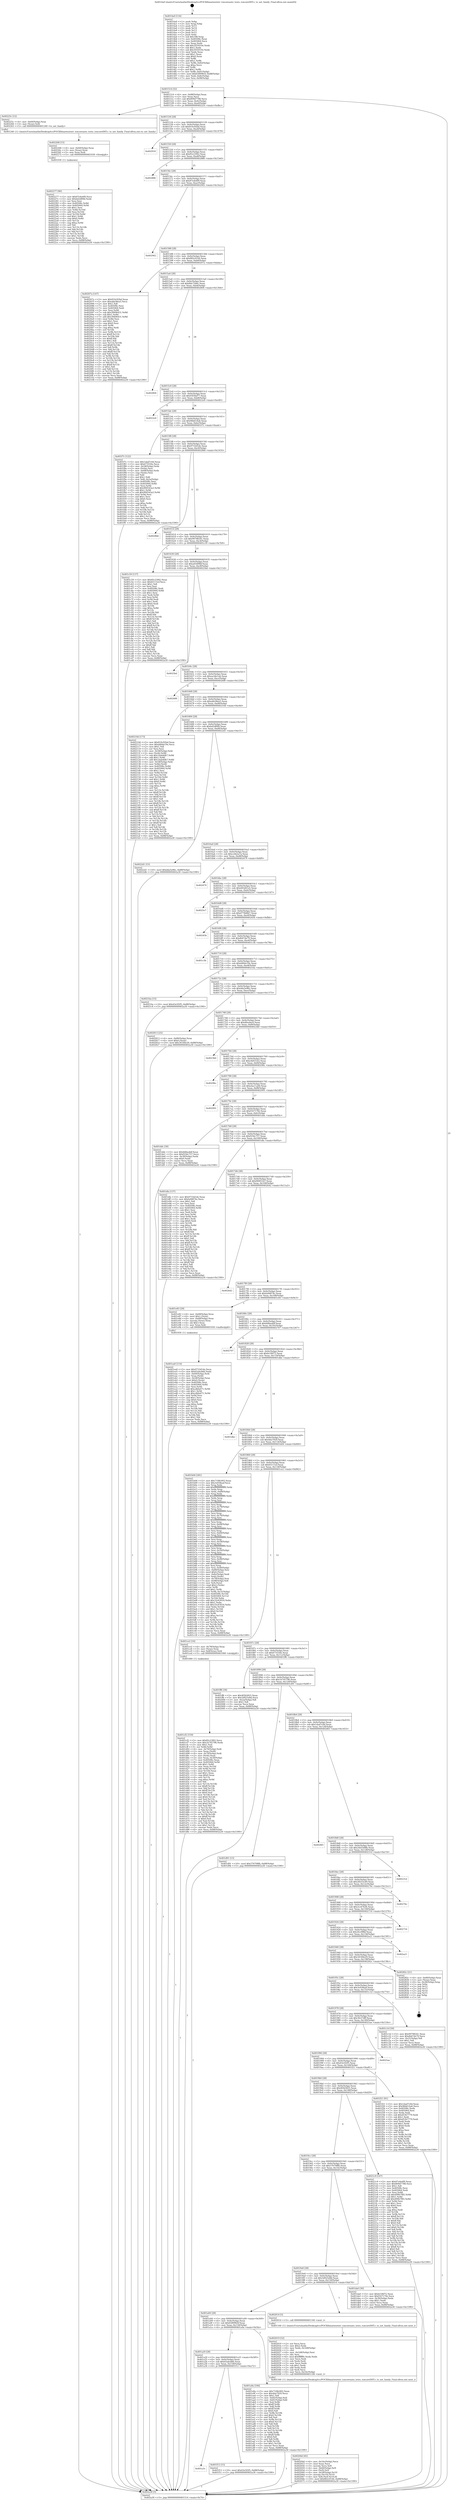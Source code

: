 digraph "0x4014a0" {
  label = "0x4014a0 (/mnt/c/Users/mathe/Desktop/tcc/POCII/binaries/extr_toxcoreauto_tests..toxcoreDHT.c_to_net_family_Final-ollvm.out::main(0))"
  labelloc = "t"
  node[shape=record]

  Entry [label="",width=0.3,height=0.3,shape=circle,fillcolor=black,style=filled]
  "0x401514" [label="{
     0x401514 [32]\l
     | [instrs]\l
     &nbsp;&nbsp;0x401514 \<+6\>: mov -0x88(%rbp),%eax\l
     &nbsp;&nbsp;0x40151a \<+2\>: mov %eax,%ecx\l
     &nbsp;&nbsp;0x40151c \<+6\>: sub $0x809d7788,%ecx\l
     &nbsp;&nbsp;0x401522 \<+6\>: mov %eax,-0x9c(%rbp)\l
     &nbsp;&nbsp;0x401528 \<+6\>: mov %ecx,-0xa0(%rbp)\l
     &nbsp;&nbsp;0x40152e \<+6\>: je 000000000040225c \<main+0xdbc\>\l
  }"]
  "0x40225c" [label="{
     0x40225c [12]\l
     | [instrs]\l
     &nbsp;&nbsp;0x40225c \<+4\>: mov -0x60(%rbp),%rax\l
     &nbsp;&nbsp;0x402260 \<+3\>: mov (%rax),%rdi\l
     &nbsp;&nbsp;0x402263 \<+5\>: call 0000000000401240 \<to_net_family\>\l
     | [calls]\l
     &nbsp;&nbsp;0x401240 \{1\} (/mnt/c/Users/mathe/Desktop/tcc/POCII/binaries/extr_toxcoreauto_tests..toxcoreDHT.c_to_net_family_Final-ollvm.out::to_net_family)\l
  }"]
  "0x401534" [label="{
     0x401534 [28]\l
     | [instrs]\l
     &nbsp;&nbsp;0x401534 \<+5\>: jmp 0000000000401539 \<main+0x99\>\l
     &nbsp;&nbsp;0x401539 \<+6\>: mov -0x9c(%rbp),%eax\l
     &nbsp;&nbsp;0x40153f \<+5\>: sub $0x810c92bd,%eax\l
     &nbsp;&nbsp;0x401544 \<+6\>: mov %eax,-0xa4(%rbp)\l
     &nbsp;&nbsp;0x40154a \<+6\>: je 0000000000402918 \<main+0x1478\>\l
  }"]
  Exit [label="",width=0.3,height=0.3,shape=circle,fillcolor=black,style=filled,peripheries=2]
  "0x402918" [label="{
     0x402918\l
  }", style=dashed]
  "0x401550" [label="{
     0x401550 [28]\l
     | [instrs]\l
     &nbsp;&nbsp;0x401550 \<+5\>: jmp 0000000000401555 \<main+0xb5\>\l
     &nbsp;&nbsp;0x401555 \<+6\>: mov -0x9c(%rbp),%eax\l
     &nbsp;&nbsp;0x40155b \<+5\>: sub $0x85c23f42,%eax\l
     &nbsp;&nbsp;0x401560 \<+6\>: mov %eax,-0xa8(%rbp)\l
     &nbsp;&nbsp;0x401566 \<+6\>: je 0000000000402886 \<main+0x13e6\>\l
  }"]
  "0x402277" [label="{
     0x402277 [90]\l
     | [instrs]\l
     &nbsp;&nbsp;0x402277 \<+5\>: mov $0x87e4e6f9,%ecx\l
     &nbsp;&nbsp;0x40227c \<+5\>: mov $0xbd2df0fd,%edx\l
     &nbsp;&nbsp;0x402281 \<+2\>: xor %esi,%esi\l
     &nbsp;&nbsp;0x402283 \<+8\>: mov 0x40508c,%r8d\l
     &nbsp;&nbsp;0x40228b \<+8\>: mov 0x405064,%r9d\l
     &nbsp;&nbsp;0x402293 \<+3\>: sub $0x1,%esi\l
     &nbsp;&nbsp;0x402296 \<+3\>: mov %r8d,%r10d\l
     &nbsp;&nbsp;0x402299 \<+3\>: add %esi,%r10d\l
     &nbsp;&nbsp;0x40229c \<+4\>: imul %r10d,%r8d\l
     &nbsp;&nbsp;0x4022a0 \<+4\>: and $0x1,%r8d\l
     &nbsp;&nbsp;0x4022a4 \<+4\>: cmp $0x0,%r8d\l
     &nbsp;&nbsp;0x4022a8 \<+4\>: sete %r11b\l
     &nbsp;&nbsp;0x4022ac \<+4\>: cmp $0xa,%r9d\l
     &nbsp;&nbsp;0x4022b0 \<+3\>: setl %bl\l
     &nbsp;&nbsp;0x4022b3 \<+3\>: mov %r11b,%r14b\l
     &nbsp;&nbsp;0x4022b6 \<+3\>: and %bl,%r14b\l
     &nbsp;&nbsp;0x4022b9 \<+3\>: xor %bl,%r11b\l
     &nbsp;&nbsp;0x4022bc \<+3\>: or %r11b,%r14b\l
     &nbsp;&nbsp;0x4022bf \<+4\>: test $0x1,%r14b\l
     &nbsp;&nbsp;0x4022c3 \<+3\>: cmovne %edx,%ecx\l
     &nbsp;&nbsp;0x4022c6 \<+6\>: mov %ecx,-0x88(%rbp)\l
     &nbsp;&nbsp;0x4022cc \<+5\>: jmp 0000000000402a30 \<main+0x1590\>\l
  }"]
  "0x402886" [label="{
     0x402886\l
  }", style=dashed]
  "0x40156c" [label="{
     0x40156c [28]\l
     | [instrs]\l
     &nbsp;&nbsp;0x40156c \<+5\>: jmp 0000000000401571 \<main+0xd1\>\l
     &nbsp;&nbsp;0x401571 \<+6\>: mov -0x9c(%rbp),%eax\l
     &nbsp;&nbsp;0x401577 \<+5\>: sub $0x87e4e6f9,%eax\l
     &nbsp;&nbsp;0x40157c \<+6\>: mov %eax,-0xac(%rbp)\l
     &nbsp;&nbsp;0x401582 \<+6\>: je 0000000000402942 \<main+0x14a2\>\l
  }"]
  "0x402268" [label="{
     0x402268 [15]\l
     | [instrs]\l
     &nbsp;&nbsp;0x402268 \<+4\>: mov -0x60(%rbp),%rax\l
     &nbsp;&nbsp;0x40226c \<+3\>: mov (%rax),%rax\l
     &nbsp;&nbsp;0x40226f \<+3\>: mov %rax,%rdi\l
     &nbsp;&nbsp;0x402272 \<+5\>: call 0000000000401030 \<free@plt\>\l
     | [calls]\l
     &nbsp;&nbsp;0x401030 \{1\} (unknown)\l
  }"]
  "0x402942" [label="{
     0x402942\l
  }", style=dashed]
  "0x401588" [label="{
     0x401588 [28]\l
     | [instrs]\l
     &nbsp;&nbsp;0x401588 \<+5\>: jmp 000000000040158d \<main+0xed\>\l
     &nbsp;&nbsp;0x40158d \<+6\>: mov -0x9c(%rbp),%eax\l
     &nbsp;&nbsp;0x401593 \<+5\>: sub $0x882c0144,%eax\l
     &nbsp;&nbsp;0x401598 \<+6\>: mov %eax,-0xb0(%rbp)\l
     &nbsp;&nbsp;0x40159e \<+6\>: je 000000000040207a \<main+0xbda\>\l
  }"]
  "0x40204d" [label="{
     0x40204d [45]\l
     | [instrs]\l
     &nbsp;&nbsp;0x40204d \<+6\>: mov -0x16c(%rbp),%ecx\l
     &nbsp;&nbsp;0x402053 \<+3\>: imul %eax,%ecx\l
     &nbsp;&nbsp;0x402056 \<+3\>: movslq %ecx,%r8\l
     &nbsp;&nbsp;0x402059 \<+4\>: mov -0x60(%rbp),%r9\l
     &nbsp;&nbsp;0x40205d \<+3\>: mov (%r9),%r9\l
     &nbsp;&nbsp;0x402060 \<+4\>: mov -0x58(%rbp),%r10\l
     &nbsp;&nbsp;0x402064 \<+3\>: movslq (%r10),%r10\l
     &nbsp;&nbsp;0x402067 \<+4\>: mov %r8,(%r9,%r10,8)\l
     &nbsp;&nbsp;0x40206b \<+10\>: movl $0x882c0144,-0x88(%rbp)\l
     &nbsp;&nbsp;0x402075 \<+5\>: jmp 0000000000402a30 \<main+0x1590\>\l
  }"]
  "0x40207a" [label="{
     0x40207a [147]\l
     | [instrs]\l
     &nbsp;&nbsp;0x40207a \<+5\>: mov $0x810c92bd,%eax\l
     &nbsp;&nbsp;0x40207f \<+5\>: mov $0xabb38ea5,%ecx\l
     &nbsp;&nbsp;0x402084 \<+2\>: mov $0x1,%dl\l
     &nbsp;&nbsp;0x402086 \<+7\>: mov 0x40508c,%esi\l
     &nbsp;&nbsp;0x40208d \<+7\>: mov 0x405064,%edi\l
     &nbsp;&nbsp;0x402094 \<+3\>: mov %esi,%r8d\l
     &nbsp;&nbsp;0x402097 \<+7\>: sub $0x39496431,%r8d\l
     &nbsp;&nbsp;0x40209e \<+4\>: sub $0x1,%r8d\l
     &nbsp;&nbsp;0x4020a2 \<+7\>: add $0x39496431,%r8d\l
     &nbsp;&nbsp;0x4020a9 \<+4\>: imul %r8d,%esi\l
     &nbsp;&nbsp;0x4020ad \<+3\>: and $0x1,%esi\l
     &nbsp;&nbsp;0x4020b0 \<+3\>: cmp $0x0,%esi\l
     &nbsp;&nbsp;0x4020b3 \<+4\>: sete %r9b\l
     &nbsp;&nbsp;0x4020b7 \<+3\>: cmp $0xa,%edi\l
     &nbsp;&nbsp;0x4020ba \<+4\>: setl %r10b\l
     &nbsp;&nbsp;0x4020be \<+3\>: mov %r9b,%r11b\l
     &nbsp;&nbsp;0x4020c1 \<+4\>: xor $0xff,%r11b\l
     &nbsp;&nbsp;0x4020c5 \<+3\>: mov %r10b,%bl\l
     &nbsp;&nbsp;0x4020c8 \<+3\>: xor $0xff,%bl\l
     &nbsp;&nbsp;0x4020cb \<+3\>: xor $0x1,%dl\l
     &nbsp;&nbsp;0x4020ce \<+3\>: mov %r11b,%r14b\l
     &nbsp;&nbsp;0x4020d1 \<+4\>: and $0xff,%r14b\l
     &nbsp;&nbsp;0x4020d5 \<+3\>: and %dl,%r9b\l
     &nbsp;&nbsp;0x4020d8 \<+3\>: mov %bl,%r15b\l
     &nbsp;&nbsp;0x4020db \<+4\>: and $0xff,%r15b\l
     &nbsp;&nbsp;0x4020df \<+3\>: and %dl,%r10b\l
     &nbsp;&nbsp;0x4020e2 \<+3\>: or %r9b,%r14b\l
     &nbsp;&nbsp;0x4020e5 \<+3\>: or %r10b,%r15b\l
     &nbsp;&nbsp;0x4020e8 \<+3\>: xor %r15b,%r14b\l
     &nbsp;&nbsp;0x4020eb \<+3\>: or %bl,%r11b\l
     &nbsp;&nbsp;0x4020ee \<+4\>: xor $0xff,%r11b\l
     &nbsp;&nbsp;0x4020f2 \<+3\>: or $0x1,%dl\l
     &nbsp;&nbsp;0x4020f5 \<+3\>: and %dl,%r11b\l
     &nbsp;&nbsp;0x4020f8 \<+3\>: or %r11b,%r14b\l
     &nbsp;&nbsp;0x4020fb \<+4\>: test $0x1,%r14b\l
     &nbsp;&nbsp;0x4020ff \<+3\>: cmovne %ecx,%eax\l
     &nbsp;&nbsp;0x402102 \<+6\>: mov %eax,-0x88(%rbp)\l
     &nbsp;&nbsp;0x402108 \<+5\>: jmp 0000000000402a30 \<main+0x1590\>\l
  }"]
  "0x4015a4" [label="{
     0x4015a4 [28]\l
     | [instrs]\l
     &nbsp;&nbsp;0x4015a4 \<+5\>: jmp 00000000004015a9 \<main+0x109\>\l
     &nbsp;&nbsp;0x4015a9 \<+6\>: mov -0x9c(%rbp),%eax\l
     &nbsp;&nbsp;0x4015af \<+5\>: sub $0x8de72b6c,%eax\l
     &nbsp;&nbsp;0x4015b4 \<+6\>: mov %eax,-0xb4(%rbp)\l
     &nbsp;&nbsp;0x4015ba \<+6\>: je 0000000000402804 \<main+0x1364\>\l
  }"]
  "0x402019" [label="{
     0x402019 [52]\l
     | [instrs]\l
     &nbsp;&nbsp;0x402019 \<+2\>: xor %ecx,%ecx\l
     &nbsp;&nbsp;0x40201b \<+5\>: mov $0x2,%edx\l
     &nbsp;&nbsp;0x402020 \<+6\>: mov %edx,-0x168(%rbp)\l
     &nbsp;&nbsp;0x402026 \<+1\>: cltd\l
     &nbsp;&nbsp;0x402027 \<+6\>: mov -0x168(%rbp),%esi\l
     &nbsp;&nbsp;0x40202d \<+2\>: idiv %esi\l
     &nbsp;&nbsp;0x40202f \<+6\>: imul $0xfffffffe,%edx,%edx\l
     &nbsp;&nbsp;0x402035 \<+2\>: mov %ecx,%edi\l
     &nbsp;&nbsp;0x402037 \<+2\>: sub %edx,%edi\l
     &nbsp;&nbsp;0x402039 \<+2\>: mov %ecx,%edx\l
     &nbsp;&nbsp;0x40203b \<+3\>: sub $0x1,%edx\l
     &nbsp;&nbsp;0x40203e \<+2\>: add %edx,%edi\l
     &nbsp;&nbsp;0x402040 \<+2\>: sub %edi,%ecx\l
     &nbsp;&nbsp;0x402042 \<+6\>: mov %ecx,-0x16c(%rbp)\l
     &nbsp;&nbsp;0x402048 \<+5\>: call 0000000000401160 \<next_i\>\l
     | [calls]\l
     &nbsp;&nbsp;0x401160 \{1\} (/mnt/c/Users/mathe/Desktop/tcc/POCII/binaries/extr_toxcoreauto_tests..toxcoreDHT.c_to_net_family_Final-ollvm.out::next_i)\l
  }"]
  "0x402804" [label="{
     0x402804\l
  }", style=dashed]
  "0x4015c0" [label="{
     0x4015c0 [28]\l
     | [instrs]\l
     &nbsp;&nbsp;0x4015c0 \<+5\>: jmp 00000000004015c5 \<main+0x125\>\l
     &nbsp;&nbsp;0x4015c5 \<+6\>: mov -0x9c(%rbp),%eax\l
     &nbsp;&nbsp;0x4015cb \<+5\>: sub $0x93f3bd77,%eax\l
     &nbsp;&nbsp;0x4015d0 \<+6\>: mov %eax,-0xb8(%rbp)\l
     &nbsp;&nbsp;0x4015d6 \<+6\>: je 00000000004022e0 \<main+0xe40\>\l
  }"]
  "0x401a3c" [label="{
     0x401a3c\l
  }", style=dashed]
  "0x4022e0" [label="{
     0x4022e0\l
  }", style=dashed]
  "0x4015dc" [label="{
     0x4015dc [28]\l
     | [instrs]\l
     &nbsp;&nbsp;0x4015dc \<+5\>: jmp 00000000004015e1 \<main+0x141\>\l
     &nbsp;&nbsp;0x4015e1 \<+6\>: mov -0x9c(%rbp),%eax\l
     &nbsp;&nbsp;0x4015e7 \<+5\>: sub $0x96b614a6,%eax\l
     &nbsp;&nbsp;0x4015ec \<+6\>: mov %eax,-0xbc(%rbp)\l
     &nbsp;&nbsp;0x4015f2 \<+6\>: je 0000000000401f7c \<main+0xadc\>\l
  }"]
  "0x401f12" [label="{
     0x401f12 [15]\l
     | [instrs]\l
     &nbsp;&nbsp;0x401f12 \<+10\>: movl $0x43e5f2f5,-0x88(%rbp)\l
     &nbsp;&nbsp;0x401f1c \<+5\>: jmp 0000000000402a30 \<main+0x1590\>\l
  }"]
  "0x401f7c" [label="{
     0x401f7c [122]\l
     | [instrs]\l
     &nbsp;&nbsp;0x401f7c \<+5\>: mov $0x1dad7c0d,%eax\l
     &nbsp;&nbsp;0x401f81 \<+5\>: mov $0x673550e,%ecx\l
     &nbsp;&nbsp;0x401f86 \<+4\>: mov -0x58(%rbp),%rdx\l
     &nbsp;&nbsp;0x401f8a \<+2\>: mov (%rdx),%esi\l
     &nbsp;&nbsp;0x401f8c \<+4\>: mov -0x68(%rbp),%rdx\l
     &nbsp;&nbsp;0x401f90 \<+2\>: cmp (%rdx),%esi\l
     &nbsp;&nbsp;0x401f92 \<+4\>: setl %dil\l
     &nbsp;&nbsp;0x401f96 \<+4\>: and $0x1,%dil\l
     &nbsp;&nbsp;0x401f9a \<+4\>: mov %dil,-0x2a(%rbp)\l
     &nbsp;&nbsp;0x401f9e \<+7\>: mov 0x40508c,%esi\l
     &nbsp;&nbsp;0x401fa5 \<+8\>: mov 0x405064,%r8d\l
     &nbsp;&nbsp;0x401fad \<+3\>: mov %esi,%r9d\l
     &nbsp;&nbsp;0x401fb0 \<+7\>: add $0x900543a3,%r9d\l
     &nbsp;&nbsp;0x401fb7 \<+4\>: sub $0x1,%r9d\l
     &nbsp;&nbsp;0x401fbb \<+7\>: sub $0x900543a3,%r9d\l
     &nbsp;&nbsp;0x401fc2 \<+4\>: imul %r9d,%esi\l
     &nbsp;&nbsp;0x401fc6 \<+3\>: and $0x1,%esi\l
     &nbsp;&nbsp;0x401fc9 \<+3\>: cmp $0x0,%esi\l
     &nbsp;&nbsp;0x401fcc \<+4\>: sete %dil\l
     &nbsp;&nbsp;0x401fd0 \<+4\>: cmp $0xa,%r8d\l
     &nbsp;&nbsp;0x401fd4 \<+4\>: setl %r10b\l
     &nbsp;&nbsp;0x401fd8 \<+3\>: mov %dil,%r11b\l
     &nbsp;&nbsp;0x401fdb \<+3\>: and %r10b,%r11b\l
     &nbsp;&nbsp;0x401fde \<+3\>: xor %r10b,%dil\l
     &nbsp;&nbsp;0x401fe1 \<+3\>: or %dil,%r11b\l
     &nbsp;&nbsp;0x401fe4 \<+4\>: test $0x1,%r11b\l
     &nbsp;&nbsp;0x401fe8 \<+3\>: cmovne %ecx,%eax\l
     &nbsp;&nbsp;0x401feb \<+6\>: mov %eax,-0x88(%rbp)\l
     &nbsp;&nbsp;0x401ff1 \<+5\>: jmp 0000000000402a30 \<main+0x1590\>\l
  }"]
  "0x4015f8" [label="{
     0x4015f8 [28]\l
     | [instrs]\l
     &nbsp;&nbsp;0x4015f8 \<+5\>: jmp 00000000004015fd \<main+0x15d\>\l
     &nbsp;&nbsp;0x4015fd \<+6\>: mov -0x9c(%rbp),%eax\l
     &nbsp;&nbsp;0x401603 \<+5\>: sub $0x9733d1de,%eax\l
     &nbsp;&nbsp;0x401608 \<+6\>: mov %eax,-0xc0(%rbp)\l
     &nbsp;&nbsp;0x40160e \<+6\>: je 00000000004028b6 \<main+0x1416\>\l
  }"]
  "0x401ea0" [label="{
     0x401ea0 [114]\l
     | [instrs]\l
     &nbsp;&nbsp;0x401ea0 \<+5\>: mov $0x9733d1de,%ecx\l
     &nbsp;&nbsp;0x401ea5 \<+5\>: mov $0x65abcb66,%edx\l
     &nbsp;&nbsp;0x401eaa \<+4\>: mov -0x60(%rbp),%rdi\l
     &nbsp;&nbsp;0x401eae \<+3\>: mov %rax,(%rdi)\l
     &nbsp;&nbsp;0x401eb1 \<+4\>: mov -0x58(%rbp),%rax\l
     &nbsp;&nbsp;0x401eb5 \<+6\>: movl $0x0,(%rax)\l
     &nbsp;&nbsp;0x401ebb \<+7\>: mov 0x40508c,%esi\l
     &nbsp;&nbsp;0x401ec2 \<+8\>: mov 0x405064,%r8d\l
     &nbsp;&nbsp;0x401eca \<+3\>: mov %esi,%r9d\l
     &nbsp;&nbsp;0x401ecd \<+7\>: add $0xcdbfa071,%r9d\l
     &nbsp;&nbsp;0x401ed4 \<+4\>: sub $0x1,%r9d\l
     &nbsp;&nbsp;0x401ed8 \<+7\>: sub $0xcdbfa071,%r9d\l
     &nbsp;&nbsp;0x401edf \<+4\>: imul %r9d,%esi\l
     &nbsp;&nbsp;0x401ee3 \<+3\>: and $0x1,%esi\l
     &nbsp;&nbsp;0x401ee6 \<+3\>: cmp $0x0,%esi\l
     &nbsp;&nbsp;0x401ee9 \<+4\>: sete %r10b\l
     &nbsp;&nbsp;0x401eed \<+4\>: cmp $0xa,%r8d\l
     &nbsp;&nbsp;0x401ef1 \<+4\>: setl %r11b\l
     &nbsp;&nbsp;0x401ef5 \<+3\>: mov %r10b,%bl\l
     &nbsp;&nbsp;0x401ef8 \<+3\>: and %r11b,%bl\l
     &nbsp;&nbsp;0x401efb \<+3\>: xor %r11b,%r10b\l
     &nbsp;&nbsp;0x401efe \<+3\>: or %r10b,%bl\l
     &nbsp;&nbsp;0x401f01 \<+3\>: test $0x1,%bl\l
     &nbsp;&nbsp;0x401f04 \<+3\>: cmovne %edx,%ecx\l
     &nbsp;&nbsp;0x401f07 \<+6\>: mov %ecx,-0x88(%rbp)\l
     &nbsp;&nbsp;0x401f0d \<+5\>: jmp 0000000000402a30 \<main+0x1590\>\l
  }"]
  "0x4028b6" [label="{
     0x4028b6\l
  }", style=dashed]
  "0x401614" [label="{
     0x401614 [28]\l
     | [instrs]\l
     &nbsp;&nbsp;0x401614 \<+5\>: jmp 0000000000401619 \<main+0x179\>\l
     &nbsp;&nbsp;0x401619 \<+6\>: mov -0x9c(%rbp),%eax\l
     &nbsp;&nbsp;0x40161f \<+5\>: sub $0x99798241,%eax\l
     &nbsp;&nbsp;0x401624 \<+6\>: mov %eax,-0xc4(%rbp)\l
     &nbsp;&nbsp;0x40162a \<+6\>: je 0000000000401c59 \<main+0x7b9\>\l
  }"]
  "0x401cf2" [label="{
     0x401cf2 [159]\l
     | [instrs]\l
     &nbsp;&nbsp;0x401cf2 \<+5\>: mov $0x85c23f42,%ecx\l
     &nbsp;&nbsp;0x401cf7 \<+5\>: mov $0x1b745796,%edx\l
     &nbsp;&nbsp;0x401cfc \<+3\>: mov $0x1,%sil\l
     &nbsp;&nbsp;0x401cff \<+3\>: xor %r8d,%r8d\l
     &nbsp;&nbsp;0x401d02 \<+4\>: mov -0x70(%rbp),%rdi\l
     &nbsp;&nbsp;0x401d06 \<+2\>: mov %eax,(%rdi)\l
     &nbsp;&nbsp;0x401d08 \<+4\>: mov -0x70(%rbp),%rdi\l
     &nbsp;&nbsp;0x401d0c \<+2\>: mov (%rdi),%eax\l
     &nbsp;&nbsp;0x401d0e \<+3\>: mov %eax,-0x30(%rbp)\l
     &nbsp;&nbsp;0x401d11 \<+7\>: mov 0x40508c,%eax\l
     &nbsp;&nbsp;0x401d18 \<+8\>: mov 0x405064,%r9d\l
     &nbsp;&nbsp;0x401d20 \<+4\>: sub $0x1,%r8d\l
     &nbsp;&nbsp;0x401d24 \<+3\>: mov %eax,%r10d\l
     &nbsp;&nbsp;0x401d27 \<+3\>: add %r8d,%r10d\l
     &nbsp;&nbsp;0x401d2a \<+4\>: imul %r10d,%eax\l
     &nbsp;&nbsp;0x401d2e \<+3\>: and $0x1,%eax\l
     &nbsp;&nbsp;0x401d31 \<+3\>: cmp $0x0,%eax\l
     &nbsp;&nbsp;0x401d34 \<+4\>: sete %r11b\l
     &nbsp;&nbsp;0x401d38 \<+4\>: cmp $0xa,%r9d\l
     &nbsp;&nbsp;0x401d3c \<+3\>: setl %bl\l
     &nbsp;&nbsp;0x401d3f \<+3\>: mov %r11b,%r14b\l
     &nbsp;&nbsp;0x401d42 \<+4\>: xor $0xff,%r14b\l
     &nbsp;&nbsp;0x401d46 \<+3\>: mov %bl,%r15b\l
     &nbsp;&nbsp;0x401d49 \<+4\>: xor $0xff,%r15b\l
     &nbsp;&nbsp;0x401d4d \<+4\>: xor $0x0,%sil\l
     &nbsp;&nbsp;0x401d51 \<+3\>: mov %r14b,%r12b\l
     &nbsp;&nbsp;0x401d54 \<+4\>: and $0x0,%r12b\l
     &nbsp;&nbsp;0x401d58 \<+3\>: and %sil,%r11b\l
     &nbsp;&nbsp;0x401d5b \<+3\>: mov %r15b,%r13b\l
     &nbsp;&nbsp;0x401d5e \<+4\>: and $0x0,%r13b\l
     &nbsp;&nbsp;0x401d62 \<+3\>: and %sil,%bl\l
     &nbsp;&nbsp;0x401d65 \<+3\>: or %r11b,%r12b\l
     &nbsp;&nbsp;0x401d68 \<+3\>: or %bl,%r13b\l
     &nbsp;&nbsp;0x401d6b \<+3\>: xor %r13b,%r12b\l
     &nbsp;&nbsp;0x401d6e \<+3\>: or %r15b,%r14b\l
     &nbsp;&nbsp;0x401d71 \<+4\>: xor $0xff,%r14b\l
     &nbsp;&nbsp;0x401d75 \<+4\>: or $0x0,%sil\l
     &nbsp;&nbsp;0x401d79 \<+3\>: and %sil,%r14b\l
     &nbsp;&nbsp;0x401d7c \<+3\>: or %r14b,%r12b\l
     &nbsp;&nbsp;0x401d7f \<+4\>: test $0x1,%r12b\l
     &nbsp;&nbsp;0x401d83 \<+3\>: cmovne %edx,%ecx\l
     &nbsp;&nbsp;0x401d86 \<+6\>: mov %ecx,-0x88(%rbp)\l
     &nbsp;&nbsp;0x401d8c \<+5\>: jmp 0000000000402a30 \<main+0x1590\>\l
  }"]
  "0x401c59" [label="{
     0x401c59 [137]\l
     | [instrs]\l
     &nbsp;&nbsp;0x401c59 \<+5\>: mov $0x85c23f42,%eax\l
     &nbsp;&nbsp;0x401c5e \<+5\>: mov $0x65115cf,%ecx\l
     &nbsp;&nbsp;0x401c63 \<+2\>: mov $0x1,%dl\l
     &nbsp;&nbsp;0x401c65 \<+2\>: xor %esi,%esi\l
     &nbsp;&nbsp;0x401c67 \<+7\>: mov 0x40508c,%edi\l
     &nbsp;&nbsp;0x401c6e \<+8\>: mov 0x405064,%r8d\l
     &nbsp;&nbsp;0x401c76 \<+3\>: sub $0x1,%esi\l
     &nbsp;&nbsp;0x401c79 \<+3\>: mov %edi,%r9d\l
     &nbsp;&nbsp;0x401c7c \<+3\>: add %esi,%r9d\l
     &nbsp;&nbsp;0x401c7f \<+4\>: imul %r9d,%edi\l
     &nbsp;&nbsp;0x401c83 \<+3\>: and $0x1,%edi\l
     &nbsp;&nbsp;0x401c86 \<+3\>: cmp $0x0,%edi\l
     &nbsp;&nbsp;0x401c89 \<+4\>: sete %r10b\l
     &nbsp;&nbsp;0x401c8d \<+4\>: cmp $0xa,%r8d\l
     &nbsp;&nbsp;0x401c91 \<+4\>: setl %r11b\l
     &nbsp;&nbsp;0x401c95 \<+3\>: mov %r10b,%bl\l
     &nbsp;&nbsp;0x401c98 \<+3\>: xor $0xff,%bl\l
     &nbsp;&nbsp;0x401c9b \<+3\>: mov %r11b,%r14b\l
     &nbsp;&nbsp;0x401c9e \<+4\>: xor $0xff,%r14b\l
     &nbsp;&nbsp;0x401ca2 \<+3\>: xor $0x1,%dl\l
     &nbsp;&nbsp;0x401ca5 \<+3\>: mov %bl,%r15b\l
     &nbsp;&nbsp;0x401ca8 \<+4\>: and $0xff,%r15b\l
     &nbsp;&nbsp;0x401cac \<+3\>: and %dl,%r10b\l
     &nbsp;&nbsp;0x401caf \<+3\>: mov %r14b,%r12b\l
     &nbsp;&nbsp;0x401cb2 \<+4\>: and $0xff,%r12b\l
     &nbsp;&nbsp;0x401cb6 \<+3\>: and %dl,%r11b\l
     &nbsp;&nbsp;0x401cb9 \<+3\>: or %r10b,%r15b\l
     &nbsp;&nbsp;0x401cbc \<+3\>: or %r11b,%r12b\l
     &nbsp;&nbsp;0x401cbf \<+3\>: xor %r12b,%r15b\l
     &nbsp;&nbsp;0x401cc2 \<+3\>: or %r14b,%bl\l
     &nbsp;&nbsp;0x401cc5 \<+3\>: xor $0xff,%bl\l
     &nbsp;&nbsp;0x401cc8 \<+3\>: or $0x1,%dl\l
     &nbsp;&nbsp;0x401ccb \<+2\>: and %dl,%bl\l
     &nbsp;&nbsp;0x401ccd \<+3\>: or %bl,%r15b\l
     &nbsp;&nbsp;0x401cd0 \<+4\>: test $0x1,%r15b\l
     &nbsp;&nbsp;0x401cd4 \<+3\>: cmovne %ecx,%eax\l
     &nbsp;&nbsp;0x401cd7 \<+6\>: mov %eax,-0x88(%rbp)\l
     &nbsp;&nbsp;0x401cdd \<+5\>: jmp 0000000000402a30 \<main+0x1590\>\l
  }"]
  "0x401630" [label="{
     0x401630 [28]\l
     | [instrs]\l
     &nbsp;&nbsp;0x401630 \<+5\>: jmp 0000000000401635 \<main+0x195\>\l
     &nbsp;&nbsp;0x401635 \<+6\>: mov -0x9c(%rbp),%eax\l
     &nbsp;&nbsp;0x40163b \<+5\>: sub $0xa650f9bf,%eax\l
     &nbsp;&nbsp;0x401640 \<+6\>: mov %eax,-0xc8(%rbp)\l
     &nbsp;&nbsp;0x401646 \<+6\>: je 00000000004025bd \<main+0x111d\>\l
  }"]
  "0x4014a0" [label="{
     0x4014a0 [116]\l
     | [instrs]\l
     &nbsp;&nbsp;0x4014a0 \<+1\>: push %rbp\l
     &nbsp;&nbsp;0x4014a1 \<+3\>: mov %rsp,%rbp\l
     &nbsp;&nbsp;0x4014a4 \<+2\>: push %r15\l
     &nbsp;&nbsp;0x4014a6 \<+2\>: push %r14\l
     &nbsp;&nbsp;0x4014a8 \<+2\>: push %r13\l
     &nbsp;&nbsp;0x4014aa \<+2\>: push %r12\l
     &nbsp;&nbsp;0x4014ac \<+1\>: push %rbx\l
     &nbsp;&nbsp;0x4014ad \<+7\>: sub $0x188,%rsp\l
     &nbsp;&nbsp;0x4014b4 \<+7\>: mov 0x40508c,%eax\l
     &nbsp;&nbsp;0x4014bb \<+7\>: mov 0x405064,%ecx\l
     &nbsp;&nbsp;0x4014c2 \<+2\>: mov %eax,%edx\l
     &nbsp;&nbsp;0x4014c4 \<+6\>: add $0x3f35010e,%edx\l
     &nbsp;&nbsp;0x4014ca \<+3\>: sub $0x1,%edx\l
     &nbsp;&nbsp;0x4014cd \<+6\>: sub $0x3f35010e,%edx\l
     &nbsp;&nbsp;0x4014d3 \<+3\>: imul %edx,%eax\l
     &nbsp;&nbsp;0x4014d6 \<+3\>: and $0x1,%eax\l
     &nbsp;&nbsp;0x4014d9 \<+3\>: cmp $0x0,%eax\l
     &nbsp;&nbsp;0x4014dc \<+4\>: sete %r8b\l
     &nbsp;&nbsp;0x4014e0 \<+4\>: and $0x1,%r8b\l
     &nbsp;&nbsp;0x4014e4 \<+7\>: mov %r8b,-0x82(%rbp)\l
     &nbsp;&nbsp;0x4014eb \<+3\>: cmp $0xa,%ecx\l
     &nbsp;&nbsp;0x4014ee \<+4\>: setl %r8b\l
     &nbsp;&nbsp;0x4014f2 \<+4\>: and $0x1,%r8b\l
     &nbsp;&nbsp;0x4014f6 \<+7\>: mov %r8b,-0x81(%rbp)\l
     &nbsp;&nbsp;0x4014fd \<+10\>: movl $0x6589965f,-0x88(%rbp)\l
     &nbsp;&nbsp;0x401507 \<+6\>: mov %edi,-0x8c(%rbp)\l
     &nbsp;&nbsp;0x40150d \<+7\>: mov %rsi,-0x98(%rbp)\l
  }"]
  "0x4025bd" [label="{
     0x4025bd\l
  }", style=dashed]
  "0x40164c" [label="{
     0x40164c [28]\l
     | [instrs]\l
     &nbsp;&nbsp;0x40164c \<+5\>: jmp 0000000000401651 \<main+0x1b1\>\l
     &nbsp;&nbsp;0x401651 \<+6\>: mov -0x9c(%rbp),%eax\l
     &nbsp;&nbsp;0x401657 \<+5\>: sub $0xaa3de1ab,%eax\l
     &nbsp;&nbsp;0x40165c \<+6\>: mov %eax,-0xcc(%rbp)\l
     &nbsp;&nbsp;0x401662 \<+6\>: je 00000000004026f8 \<main+0x1258\>\l
  }"]
  "0x402a30" [label="{
     0x402a30 [5]\l
     | [instrs]\l
     &nbsp;&nbsp;0x402a30 \<+5\>: jmp 0000000000401514 \<main+0x74\>\l
  }"]
  "0x4026f8" [label="{
     0x4026f8\l
  }", style=dashed]
  "0x401668" [label="{
     0x401668 [28]\l
     | [instrs]\l
     &nbsp;&nbsp;0x401668 \<+5\>: jmp 000000000040166d \<main+0x1cd\>\l
     &nbsp;&nbsp;0x40166d \<+6\>: mov -0x9c(%rbp),%eax\l
     &nbsp;&nbsp;0x401673 \<+5\>: sub $0xabb38ea5,%eax\l
     &nbsp;&nbsp;0x401678 \<+6\>: mov %eax,-0xd0(%rbp)\l
     &nbsp;&nbsp;0x40167e \<+6\>: je 000000000040210d \<main+0xc6d\>\l
  }"]
  "0x401a20" [label="{
     0x401a20 [28]\l
     | [instrs]\l
     &nbsp;&nbsp;0x401a20 \<+5\>: jmp 0000000000401a25 \<main+0x585\>\l
     &nbsp;&nbsp;0x401a25 \<+6\>: mov -0x9c(%rbp),%eax\l
     &nbsp;&nbsp;0x401a2b \<+5\>: sub $0x65abcb66,%eax\l
     &nbsp;&nbsp;0x401a30 \<+6\>: mov %eax,-0x158(%rbp)\l
     &nbsp;&nbsp;0x401a36 \<+6\>: je 0000000000401f12 \<main+0xa72\>\l
  }"]
  "0x40210d" [label="{
     0x40210d [173]\l
     | [instrs]\l
     &nbsp;&nbsp;0x40210d \<+5\>: mov $0x810c92bd,%eax\l
     &nbsp;&nbsp;0x402112 \<+5\>: mov $0xdd0de19e,%ecx\l
     &nbsp;&nbsp;0x402117 \<+2\>: mov $0x1,%dl\l
     &nbsp;&nbsp;0x402119 \<+2\>: xor %esi,%esi\l
     &nbsp;&nbsp;0x40211b \<+4\>: mov -0x58(%rbp),%rdi\l
     &nbsp;&nbsp;0x40211f \<+3\>: mov (%rdi),%r8d\l
     &nbsp;&nbsp;0x402122 \<+7\>: sub $0x1dab4db7,%r8d\l
     &nbsp;&nbsp;0x402129 \<+4\>: add $0x1,%r8d\l
     &nbsp;&nbsp;0x40212d \<+7\>: add $0x1dab4db7,%r8d\l
     &nbsp;&nbsp;0x402134 \<+4\>: mov -0x58(%rbp),%rdi\l
     &nbsp;&nbsp;0x402138 \<+3\>: mov %r8d,(%rdi)\l
     &nbsp;&nbsp;0x40213b \<+8\>: mov 0x40508c,%r8d\l
     &nbsp;&nbsp;0x402143 \<+8\>: mov 0x405064,%r9d\l
     &nbsp;&nbsp;0x40214b \<+3\>: sub $0x1,%esi\l
     &nbsp;&nbsp;0x40214e \<+3\>: mov %r8d,%r10d\l
     &nbsp;&nbsp;0x402151 \<+3\>: add %esi,%r10d\l
     &nbsp;&nbsp;0x402154 \<+4\>: imul %r10d,%r8d\l
     &nbsp;&nbsp;0x402158 \<+4\>: and $0x1,%r8d\l
     &nbsp;&nbsp;0x40215c \<+4\>: cmp $0x0,%r8d\l
     &nbsp;&nbsp;0x402160 \<+4\>: sete %r11b\l
     &nbsp;&nbsp;0x402164 \<+4\>: cmp $0xa,%r9d\l
     &nbsp;&nbsp;0x402168 \<+3\>: setl %bl\l
     &nbsp;&nbsp;0x40216b \<+3\>: mov %r11b,%r14b\l
     &nbsp;&nbsp;0x40216e \<+4\>: xor $0xff,%r14b\l
     &nbsp;&nbsp;0x402172 \<+3\>: mov %bl,%r15b\l
     &nbsp;&nbsp;0x402175 \<+4\>: xor $0xff,%r15b\l
     &nbsp;&nbsp;0x402179 \<+3\>: xor $0x1,%dl\l
     &nbsp;&nbsp;0x40217c \<+3\>: mov %r14b,%r12b\l
     &nbsp;&nbsp;0x40217f \<+4\>: and $0xff,%r12b\l
     &nbsp;&nbsp;0x402183 \<+3\>: and %dl,%r11b\l
     &nbsp;&nbsp;0x402186 \<+3\>: mov %r15b,%r13b\l
     &nbsp;&nbsp;0x402189 \<+4\>: and $0xff,%r13b\l
     &nbsp;&nbsp;0x40218d \<+2\>: and %dl,%bl\l
     &nbsp;&nbsp;0x40218f \<+3\>: or %r11b,%r12b\l
     &nbsp;&nbsp;0x402192 \<+3\>: or %bl,%r13b\l
     &nbsp;&nbsp;0x402195 \<+3\>: xor %r13b,%r12b\l
     &nbsp;&nbsp;0x402198 \<+3\>: or %r15b,%r14b\l
     &nbsp;&nbsp;0x40219b \<+4\>: xor $0xff,%r14b\l
     &nbsp;&nbsp;0x40219f \<+3\>: or $0x1,%dl\l
     &nbsp;&nbsp;0x4021a2 \<+3\>: and %dl,%r14b\l
     &nbsp;&nbsp;0x4021a5 \<+3\>: or %r14b,%r12b\l
     &nbsp;&nbsp;0x4021a8 \<+4\>: test $0x1,%r12b\l
     &nbsp;&nbsp;0x4021ac \<+3\>: cmovne %ecx,%eax\l
     &nbsp;&nbsp;0x4021af \<+6\>: mov %eax,-0x88(%rbp)\l
     &nbsp;&nbsp;0x4021b5 \<+5\>: jmp 0000000000402a30 \<main+0x1590\>\l
  }"]
  "0x401684" [label="{
     0x401684 [28]\l
     | [instrs]\l
     &nbsp;&nbsp;0x401684 \<+5\>: jmp 0000000000401689 \<main+0x1e9\>\l
     &nbsp;&nbsp;0x401689 \<+6\>: mov -0x9c(%rbp),%eax\l
     &nbsp;&nbsp;0x40168f \<+5\>: sub $0xbd2df0fd,%eax\l
     &nbsp;&nbsp;0x401694 \<+6\>: mov %eax,-0xd4(%rbp)\l
     &nbsp;&nbsp;0x40169a \<+6\>: je 00000000004022d1 \<main+0xe31\>\l
  }"]
  "0x401a9a" [label="{
     0x401a9a [106]\l
     | [instrs]\l
     &nbsp;&nbsp;0x401a9a \<+5\>: mov $0x7108c002,%eax\l
     &nbsp;&nbsp;0x401a9f \<+5\>: mov $0x4da7929,%ecx\l
     &nbsp;&nbsp;0x401aa4 \<+2\>: mov $0x1,%dl\l
     &nbsp;&nbsp;0x401aa6 \<+7\>: mov -0x82(%rbp),%sil\l
     &nbsp;&nbsp;0x401aad \<+7\>: mov -0x81(%rbp),%dil\l
     &nbsp;&nbsp;0x401ab4 \<+3\>: mov %sil,%r8b\l
     &nbsp;&nbsp;0x401ab7 \<+4\>: xor $0xff,%r8b\l
     &nbsp;&nbsp;0x401abb \<+3\>: mov %dil,%r9b\l
     &nbsp;&nbsp;0x401abe \<+4\>: xor $0xff,%r9b\l
     &nbsp;&nbsp;0x401ac2 \<+3\>: xor $0x0,%dl\l
     &nbsp;&nbsp;0x401ac5 \<+3\>: mov %r8b,%r10b\l
     &nbsp;&nbsp;0x401ac8 \<+4\>: and $0x0,%r10b\l
     &nbsp;&nbsp;0x401acc \<+3\>: and %dl,%sil\l
     &nbsp;&nbsp;0x401acf \<+3\>: mov %r9b,%r11b\l
     &nbsp;&nbsp;0x401ad2 \<+4\>: and $0x0,%r11b\l
     &nbsp;&nbsp;0x401ad6 \<+3\>: and %dl,%dil\l
     &nbsp;&nbsp;0x401ad9 \<+3\>: or %sil,%r10b\l
     &nbsp;&nbsp;0x401adc \<+3\>: or %dil,%r11b\l
     &nbsp;&nbsp;0x401adf \<+3\>: xor %r11b,%r10b\l
     &nbsp;&nbsp;0x401ae2 \<+3\>: or %r9b,%r8b\l
     &nbsp;&nbsp;0x401ae5 \<+4\>: xor $0xff,%r8b\l
     &nbsp;&nbsp;0x401ae9 \<+3\>: or $0x0,%dl\l
     &nbsp;&nbsp;0x401aec \<+3\>: and %dl,%r8b\l
     &nbsp;&nbsp;0x401aef \<+3\>: or %r8b,%r10b\l
     &nbsp;&nbsp;0x401af2 \<+4\>: test $0x1,%r10b\l
     &nbsp;&nbsp;0x401af6 \<+3\>: cmovne %ecx,%eax\l
     &nbsp;&nbsp;0x401af9 \<+6\>: mov %eax,-0x88(%rbp)\l
     &nbsp;&nbsp;0x401aff \<+5\>: jmp 0000000000402a30 \<main+0x1590\>\l
  }"]
  "0x4022d1" [label="{
     0x4022d1 [15]\l
     | [instrs]\l
     &nbsp;&nbsp;0x4022d1 \<+10\>: movl $0xdda5e86c,-0x88(%rbp)\l
     &nbsp;&nbsp;0x4022db \<+5\>: jmp 0000000000402a30 \<main+0x1590\>\l
  }"]
  "0x4016a0" [label="{
     0x4016a0 [28]\l
     | [instrs]\l
     &nbsp;&nbsp;0x4016a0 \<+5\>: jmp 00000000004016a5 \<main+0x205\>\l
     &nbsp;&nbsp;0x4016a5 \<+6\>: mov -0x9c(%rbp),%eax\l
     &nbsp;&nbsp;0x4016ab \<+5\>: sub $0xccbb2a7a,%eax\l
     &nbsp;&nbsp;0x4016b0 \<+6\>: mov %eax,-0xd8(%rbp)\l
     &nbsp;&nbsp;0x4016b6 \<+6\>: je 0000000000402479 \<main+0xfd9\>\l
  }"]
  "0x401a04" [label="{
     0x401a04 [28]\l
     | [instrs]\l
     &nbsp;&nbsp;0x401a04 \<+5\>: jmp 0000000000401a09 \<main+0x569\>\l
     &nbsp;&nbsp;0x401a09 \<+6\>: mov -0x9c(%rbp),%eax\l
     &nbsp;&nbsp;0x401a0f \<+5\>: sub $0x6589965f,%eax\l
     &nbsp;&nbsp;0x401a14 \<+6\>: mov %eax,-0x154(%rbp)\l
     &nbsp;&nbsp;0x401a1a \<+6\>: je 0000000000401a9a \<main+0x5fa\>\l
  }"]
  "0x402479" [label="{
     0x402479\l
  }", style=dashed]
  "0x4016bc" [label="{
     0x4016bc [28]\l
     | [instrs]\l
     &nbsp;&nbsp;0x4016bc \<+5\>: jmp 00000000004016c1 \<main+0x221\>\l
     &nbsp;&nbsp;0x4016c1 \<+6\>: mov -0x9c(%rbp),%eax\l
     &nbsp;&nbsp;0x4016c7 \<+5\>: sub $0xd45d41a5,%eax\l
     &nbsp;&nbsp;0x4016cc \<+6\>: mov %eax,-0xdc(%rbp)\l
     &nbsp;&nbsp;0x4016d2 \<+6\>: je 00000000004025e7 \<main+0x1147\>\l
  }"]
  "0x402014" [label="{
     0x402014 [5]\l
     | [instrs]\l
     &nbsp;&nbsp;0x402014 \<+5\>: call 0000000000401160 \<next_i\>\l
     | [calls]\l
     &nbsp;&nbsp;0x401160 \{1\} (/mnt/c/Users/mathe/Desktop/tcc/POCII/binaries/extr_toxcoreauto_tests..toxcoreDHT.c_to_net_family_Final-ollvm.out::next_i)\l
  }"]
  "0x4025e7" [label="{
     0x4025e7\l
  }", style=dashed]
  "0x4016d8" [label="{
     0x4016d8 [28]\l
     | [instrs]\l
     &nbsp;&nbsp;0x4016d8 \<+5\>: jmp 00000000004016dd \<main+0x23d\>\l
     &nbsp;&nbsp;0x4016dd \<+6\>: mov -0x9c(%rbp),%eax\l
     &nbsp;&nbsp;0x4016e3 \<+5\>: sub $0xd778d6b7,%eax\l
     &nbsp;&nbsp;0x4016e8 \<+6\>: mov %eax,-0xe0(%rbp)\l
     &nbsp;&nbsp;0x4016ee \<+6\>: je 000000000040245b \<main+0xfbb\>\l
  }"]
  "0x4019e8" [label="{
     0x4019e8 [28]\l
     | [instrs]\l
     &nbsp;&nbsp;0x4019e8 \<+5\>: jmp 00000000004019ed \<main+0x54d\>\l
     &nbsp;&nbsp;0x4019ed \<+6\>: mov -0x9c(%rbp),%eax\l
     &nbsp;&nbsp;0x4019f3 \<+5\>: sub $0x5d925e8d,%eax\l
     &nbsp;&nbsp;0x4019f8 \<+6\>: mov %eax,-0x150(%rbp)\l
     &nbsp;&nbsp;0x4019fe \<+6\>: je 0000000000402014 \<main+0xb74\>\l
  }"]
  "0x40245b" [label="{
     0x40245b\l
  }", style=dashed]
  "0x4016f4" [label="{
     0x4016f4 [28]\l
     | [instrs]\l
     &nbsp;&nbsp;0x4016f4 \<+5\>: jmp 00000000004016f9 \<main+0x259\>\l
     &nbsp;&nbsp;0x4016f9 \<+6\>: mov -0x9c(%rbp),%eax\l
     &nbsp;&nbsp;0x4016ff \<+5\>: sub $0xdb47de79,%eax\l
     &nbsp;&nbsp;0x401704 \<+6\>: mov %eax,-0xe4(%rbp)\l
     &nbsp;&nbsp;0x40170a \<+6\>: je 0000000000401c3b \<main+0x79b\>\l
  }"]
  "0x401da0" [label="{
     0x401da0 [30]\l
     | [instrs]\l
     &nbsp;&nbsp;0x401da0 \<+5\>: mov $0xfe1f6f72,%eax\l
     &nbsp;&nbsp;0x401da5 \<+5\>: mov $0xf167170e,%ecx\l
     &nbsp;&nbsp;0x401daa \<+3\>: mov -0x30(%rbp),%edx\l
     &nbsp;&nbsp;0x401dad \<+3\>: cmp $0x1,%edx\l
     &nbsp;&nbsp;0x401db0 \<+3\>: cmovl %ecx,%eax\l
     &nbsp;&nbsp;0x401db3 \<+6\>: mov %eax,-0x88(%rbp)\l
     &nbsp;&nbsp;0x401db9 \<+5\>: jmp 0000000000402a30 \<main+0x1590\>\l
  }"]
  "0x401c3b" [label="{
     0x401c3b\l
  }", style=dashed]
  "0x401710" [label="{
     0x401710 [28]\l
     | [instrs]\l
     &nbsp;&nbsp;0x401710 \<+5\>: jmp 0000000000401715 \<main+0x275\>\l
     &nbsp;&nbsp;0x401715 \<+6\>: mov -0x9c(%rbp),%eax\l
     &nbsp;&nbsp;0x40171b \<+5\>: sub $0xdd0de19e,%eax\l
     &nbsp;&nbsp;0x401720 \<+6\>: mov %eax,-0xe8(%rbp)\l
     &nbsp;&nbsp;0x401726 \<+6\>: je 00000000004021ba \<main+0xd1a\>\l
  }"]
  "0x4019cc" [label="{
     0x4019cc [28]\l
     | [instrs]\l
     &nbsp;&nbsp;0x4019cc \<+5\>: jmp 00000000004019d1 \<main+0x531\>\l
     &nbsp;&nbsp;0x4019d1 \<+6\>: mov -0x9c(%rbp),%eax\l
     &nbsp;&nbsp;0x4019d7 \<+5\>: sub $0x576708fb,%eax\l
     &nbsp;&nbsp;0x4019dc \<+6\>: mov %eax,-0x14c(%rbp)\l
     &nbsp;&nbsp;0x4019e2 \<+6\>: je 0000000000401da0 \<main+0x900\>\l
  }"]
  "0x4021ba" [label="{
     0x4021ba [15]\l
     | [instrs]\l
     &nbsp;&nbsp;0x4021ba \<+10\>: movl $0x43e5f2f5,-0x88(%rbp)\l
     &nbsp;&nbsp;0x4021c4 \<+5\>: jmp 0000000000402a30 \<main+0x1590\>\l
  }"]
  "0x40172c" [label="{
     0x40172c [28]\l
     | [instrs]\l
     &nbsp;&nbsp;0x40172c \<+5\>: jmp 0000000000401731 \<main+0x291\>\l
     &nbsp;&nbsp;0x401731 \<+6\>: mov -0x9c(%rbp),%eax\l
     &nbsp;&nbsp;0x401737 \<+5\>: sub $0xdda5e86c,%eax\l
     &nbsp;&nbsp;0x40173c \<+6\>: mov %eax,-0xec(%rbp)\l
     &nbsp;&nbsp;0x401742 \<+6\>: je 0000000000402813 \<main+0x1373\>\l
  }"]
  "0x4021c9" [label="{
     0x4021c9 [147]\l
     | [instrs]\l
     &nbsp;&nbsp;0x4021c9 \<+5\>: mov $0x87e4e6f9,%eax\l
     &nbsp;&nbsp;0x4021ce \<+5\>: mov $0x809d7788,%ecx\l
     &nbsp;&nbsp;0x4021d3 \<+2\>: mov $0x1,%dl\l
     &nbsp;&nbsp;0x4021d5 \<+7\>: mov 0x40508c,%esi\l
     &nbsp;&nbsp;0x4021dc \<+7\>: mov 0x405064,%edi\l
     &nbsp;&nbsp;0x4021e3 \<+3\>: mov %esi,%r8d\l
     &nbsp;&nbsp;0x4021e6 \<+7\>: sub $0x499b7f85,%r8d\l
     &nbsp;&nbsp;0x4021ed \<+4\>: sub $0x1,%r8d\l
     &nbsp;&nbsp;0x4021f1 \<+7\>: add $0x499b7f85,%r8d\l
     &nbsp;&nbsp;0x4021f8 \<+4\>: imul %r8d,%esi\l
     &nbsp;&nbsp;0x4021fc \<+3\>: and $0x1,%esi\l
     &nbsp;&nbsp;0x4021ff \<+3\>: cmp $0x0,%esi\l
     &nbsp;&nbsp;0x402202 \<+4\>: sete %r9b\l
     &nbsp;&nbsp;0x402206 \<+3\>: cmp $0xa,%edi\l
     &nbsp;&nbsp;0x402209 \<+4\>: setl %r10b\l
     &nbsp;&nbsp;0x40220d \<+3\>: mov %r9b,%r11b\l
     &nbsp;&nbsp;0x402210 \<+4\>: xor $0xff,%r11b\l
     &nbsp;&nbsp;0x402214 \<+3\>: mov %r10b,%bl\l
     &nbsp;&nbsp;0x402217 \<+3\>: xor $0xff,%bl\l
     &nbsp;&nbsp;0x40221a \<+3\>: xor $0x0,%dl\l
     &nbsp;&nbsp;0x40221d \<+3\>: mov %r11b,%r14b\l
     &nbsp;&nbsp;0x402220 \<+4\>: and $0x0,%r14b\l
     &nbsp;&nbsp;0x402224 \<+3\>: and %dl,%r9b\l
     &nbsp;&nbsp;0x402227 \<+3\>: mov %bl,%r15b\l
     &nbsp;&nbsp;0x40222a \<+4\>: and $0x0,%r15b\l
     &nbsp;&nbsp;0x40222e \<+3\>: and %dl,%r10b\l
     &nbsp;&nbsp;0x402231 \<+3\>: or %r9b,%r14b\l
     &nbsp;&nbsp;0x402234 \<+3\>: or %r10b,%r15b\l
     &nbsp;&nbsp;0x402237 \<+3\>: xor %r15b,%r14b\l
     &nbsp;&nbsp;0x40223a \<+3\>: or %bl,%r11b\l
     &nbsp;&nbsp;0x40223d \<+4\>: xor $0xff,%r11b\l
     &nbsp;&nbsp;0x402241 \<+3\>: or $0x0,%dl\l
     &nbsp;&nbsp;0x402244 \<+3\>: and %dl,%r11b\l
     &nbsp;&nbsp;0x402247 \<+3\>: or %r11b,%r14b\l
     &nbsp;&nbsp;0x40224a \<+4\>: test $0x1,%r14b\l
     &nbsp;&nbsp;0x40224e \<+3\>: cmovne %ecx,%eax\l
     &nbsp;&nbsp;0x402251 \<+6\>: mov %eax,-0x88(%rbp)\l
     &nbsp;&nbsp;0x402257 \<+5\>: jmp 0000000000402a30 \<main+0x1590\>\l
  }"]
  "0x402813" [label="{
     0x402813 [25]\l
     | [instrs]\l
     &nbsp;&nbsp;0x402813 \<+4\>: mov -0x80(%rbp),%rax\l
     &nbsp;&nbsp;0x402817 \<+6\>: movl $0x0,(%rax)\l
     &nbsp;&nbsp;0x40281d \<+10\>: movl $0x34184e29,-0x88(%rbp)\l
     &nbsp;&nbsp;0x402827 \<+5\>: jmp 0000000000402a30 \<main+0x1590\>\l
  }"]
  "0x401748" [label="{
     0x401748 [28]\l
     | [instrs]\l
     &nbsp;&nbsp;0x401748 \<+5\>: jmp 000000000040174d \<main+0x2ad\>\l
     &nbsp;&nbsp;0x40174d \<+6\>: mov -0x9c(%rbp),%eax\l
     &nbsp;&nbsp;0x401753 \<+5\>: sub $0xdfeedec0,%eax\l
     &nbsp;&nbsp;0x401758 \<+6\>: mov %eax,-0xf0(%rbp)\l
     &nbsp;&nbsp;0x40175e \<+6\>: je 00000000004023b0 \<main+0xf10\>\l
  }"]
  "0x4019b0" [label="{
     0x4019b0 [28]\l
     | [instrs]\l
     &nbsp;&nbsp;0x4019b0 \<+5\>: jmp 00000000004019b5 \<main+0x515\>\l
     &nbsp;&nbsp;0x4019b5 \<+6\>: mov -0x9c(%rbp),%eax\l
     &nbsp;&nbsp;0x4019bb \<+5\>: sub $0x4f2b5825,%eax\l
     &nbsp;&nbsp;0x4019c0 \<+6\>: mov %eax,-0x148(%rbp)\l
     &nbsp;&nbsp;0x4019c6 \<+6\>: je 00000000004021c9 \<main+0xd29\>\l
  }"]
  "0x4023b0" [label="{
     0x4023b0\l
  }", style=dashed]
  "0x401764" [label="{
     0x401764 [28]\l
     | [instrs]\l
     &nbsp;&nbsp;0x401764 \<+5\>: jmp 0000000000401769 \<main+0x2c9\>\l
     &nbsp;&nbsp;0x401769 \<+6\>: mov -0x9c(%rbp),%eax\l
     &nbsp;&nbsp;0x40176f \<+5\>: sub $0xe4d553ce,%eax\l
     &nbsp;&nbsp;0x401774 \<+6\>: mov %eax,-0xf4(%rbp)\l
     &nbsp;&nbsp;0x40177a \<+6\>: je 000000000040296c \<main+0x14cc\>\l
  }"]
  "0x401f21" [label="{
     0x401f21 [91]\l
     | [instrs]\l
     &nbsp;&nbsp;0x401f21 \<+5\>: mov $0x1dad7c0d,%eax\l
     &nbsp;&nbsp;0x401f26 \<+5\>: mov $0x96b614a6,%ecx\l
     &nbsp;&nbsp;0x401f2b \<+7\>: mov 0x40508c,%edx\l
     &nbsp;&nbsp;0x401f32 \<+7\>: mov 0x405064,%esi\l
     &nbsp;&nbsp;0x401f39 \<+2\>: mov %edx,%edi\l
     &nbsp;&nbsp;0x401f3b \<+6\>: sub $0xd53b7779,%edi\l
     &nbsp;&nbsp;0x401f41 \<+3\>: sub $0x1,%edi\l
     &nbsp;&nbsp;0x401f44 \<+6\>: add $0xd53b7779,%edi\l
     &nbsp;&nbsp;0x401f4a \<+3\>: imul %edi,%edx\l
     &nbsp;&nbsp;0x401f4d \<+3\>: and $0x1,%edx\l
     &nbsp;&nbsp;0x401f50 \<+3\>: cmp $0x0,%edx\l
     &nbsp;&nbsp;0x401f53 \<+4\>: sete %r8b\l
     &nbsp;&nbsp;0x401f57 \<+3\>: cmp $0xa,%esi\l
     &nbsp;&nbsp;0x401f5a \<+4\>: setl %r9b\l
     &nbsp;&nbsp;0x401f5e \<+3\>: mov %r8b,%r10b\l
     &nbsp;&nbsp;0x401f61 \<+3\>: and %r9b,%r10b\l
     &nbsp;&nbsp;0x401f64 \<+3\>: xor %r9b,%r8b\l
     &nbsp;&nbsp;0x401f67 \<+3\>: or %r8b,%r10b\l
     &nbsp;&nbsp;0x401f6a \<+4\>: test $0x1,%r10b\l
     &nbsp;&nbsp;0x401f6e \<+3\>: cmovne %ecx,%eax\l
     &nbsp;&nbsp;0x401f71 \<+6\>: mov %eax,-0x88(%rbp)\l
     &nbsp;&nbsp;0x401f77 \<+5\>: jmp 0000000000402a30 \<main+0x1590\>\l
  }"]
  "0x40296c" [label="{
     0x40296c\l
  }", style=dashed]
  "0x401780" [label="{
     0x401780 [28]\l
     | [instrs]\l
     &nbsp;&nbsp;0x401780 \<+5\>: jmp 0000000000401785 \<main+0x2e5\>\l
     &nbsp;&nbsp;0x401785 \<+6\>: mov -0x9c(%rbp),%eax\l
     &nbsp;&nbsp;0x40178b \<+5\>: sub $0xeba11a44,%eax\l
     &nbsp;&nbsp;0x401790 \<+6\>: mov %eax,-0xf8(%rbp)\l
     &nbsp;&nbsp;0x401796 \<+6\>: je 0000000000402991 \<main+0x14f1\>\l
  }"]
  "0x401994" [label="{
     0x401994 [28]\l
     | [instrs]\l
     &nbsp;&nbsp;0x401994 \<+5\>: jmp 0000000000401999 \<main+0x4f9\>\l
     &nbsp;&nbsp;0x401999 \<+6\>: mov -0x9c(%rbp),%eax\l
     &nbsp;&nbsp;0x40199f \<+5\>: sub $0x43e5f2f5,%eax\l
     &nbsp;&nbsp;0x4019a4 \<+6\>: mov %eax,-0x144(%rbp)\l
     &nbsp;&nbsp;0x4019aa \<+6\>: je 0000000000401f21 \<main+0xa81\>\l
  }"]
  "0x402991" [label="{
     0x402991\l
  }", style=dashed]
  "0x40179c" [label="{
     0x40179c [28]\l
     | [instrs]\l
     &nbsp;&nbsp;0x40179c \<+5\>: jmp 00000000004017a1 \<main+0x301\>\l
     &nbsp;&nbsp;0x4017a1 \<+6\>: mov -0x9c(%rbp),%eax\l
     &nbsp;&nbsp;0x4017a7 \<+5\>: sub $0xf167170e,%eax\l
     &nbsp;&nbsp;0x4017ac \<+6\>: mov %eax,-0xfc(%rbp)\l
     &nbsp;&nbsp;0x4017b2 \<+6\>: je 0000000000401ddc \<main+0x93c\>\l
  }"]
  "0x4025ae" [label="{
     0x4025ae\l
  }", style=dashed]
  "0x401ddc" [label="{
     0x401ddc [30]\l
     | [instrs]\l
     &nbsp;&nbsp;0x401ddc \<+5\>: mov $0xfd4ba4df,%eax\l
     &nbsp;&nbsp;0x401de1 \<+5\>: mov $0xf256c757,%ecx\l
     &nbsp;&nbsp;0x401de6 \<+3\>: mov -0x30(%rbp),%edx\l
     &nbsp;&nbsp;0x401de9 \<+3\>: cmp $0x0,%edx\l
     &nbsp;&nbsp;0x401dec \<+3\>: cmove %ecx,%eax\l
     &nbsp;&nbsp;0x401def \<+6\>: mov %eax,-0x88(%rbp)\l
     &nbsp;&nbsp;0x401df5 \<+5\>: jmp 0000000000402a30 \<main+0x1590\>\l
  }"]
  "0x4017b8" [label="{
     0x4017b8 [28]\l
     | [instrs]\l
     &nbsp;&nbsp;0x4017b8 \<+5\>: jmp 00000000004017bd \<main+0x31d\>\l
     &nbsp;&nbsp;0x4017bd \<+6\>: mov -0x9c(%rbp),%eax\l
     &nbsp;&nbsp;0x4017c3 \<+5\>: sub $0xf256c757,%eax\l
     &nbsp;&nbsp;0x4017c8 \<+6\>: mov %eax,-0x100(%rbp)\l
     &nbsp;&nbsp;0x4017ce \<+6\>: je 0000000000401dfa \<main+0x95a\>\l
  }"]
  "0x401978" [label="{
     0x401978 [28]\l
     | [instrs]\l
     &nbsp;&nbsp;0x401978 \<+5\>: jmp 000000000040197d \<main+0x4dd\>\l
     &nbsp;&nbsp;0x40197d \<+6\>: mov -0x9c(%rbp),%eax\l
     &nbsp;&nbsp;0x401983 \<+5\>: sub $0x3fe27dff,%eax\l
     &nbsp;&nbsp;0x401988 \<+6\>: mov %eax,-0x140(%rbp)\l
     &nbsp;&nbsp;0x40198e \<+6\>: je 00000000004025ae \<main+0x110e\>\l
  }"]
  "0x401dfa" [label="{
     0x401dfa [137]\l
     | [instrs]\l
     &nbsp;&nbsp;0x401dfa \<+5\>: mov $0x9733d1de,%eax\l
     &nbsp;&nbsp;0x401dff \<+5\>: mov $0xfa94874c,%ecx\l
     &nbsp;&nbsp;0x401e04 \<+2\>: mov $0x1,%dl\l
     &nbsp;&nbsp;0x401e06 \<+2\>: xor %esi,%esi\l
     &nbsp;&nbsp;0x401e08 \<+7\>: mov 0x40508c,%edi\l
     &nbsp;&nbsp;0x401e0f \<+8\>: mov 0x405064,%r8d\l
     &nbsp;&nbsp;0x401e17 \<+3\>: sub $0x1,%esi\l
     &nbsp;&nbsp;0x401e1a \<+3\>: mov %edi,%r9d\l
     &nbsp;&nbsp;0x401e1d \<+3\>: add %esi,%r9d\l
     &nbsp;&nbsp;0x401e20 \<+4\>: imul %r9d,%edi\l
     &nbsp;&nbsp;0x401e24 \<+3\>: and $0x1,%edi\l
     &nbsp;&nbsp;0x401e27 \<+3\>: cmp $0x0,%edi\l
     &nbsp;&nbsp;0x401e2a \<+4\>: sete %r10b\l
     &nbsp;&nbsp;0x401e2e \<+4\>: cmp $0xa,%r8d\l
     &nbsp;&nbsp;0x401e32 \<+4\>: setl %r11b\l
     &nbsp;&nbsp;0x401e36 \<+3\>: mov %r10b,%bl\l
     &nbsp;&nbsp;0x401e39 \<+3\>: xor $0xff,%bl\l
     &nbsp;&nbsp;0x401e3c \<+3\>: mov %r11b,%r14b\l
     &nbsp;&nbsp;0x401e3f \<+4\>: xor $0xff,%r14b\l
     &nbsp;&nbsp;0x401e43 \<+3\>: xor $0x1,%dl\l
     &nbsp;&nbsp;0x401e46 \<+3\>: mov %bl,%r15b\l
     &nbsp;&nbsp;0x401e49 \<+4\>: and $0xff,%r15b\l
     &nbsp;&nbsp;0x401e4d \<+3\>: and %dl,%r10b\l
     &nbsp;&nbsp;0x401e50 \<+3\>: mov %r14b,%r12b\l
     &nbsp;&nbsp;0x401e53 \<+4\>: and $0xff,%r12b\l
     &nbsp;&nbsp;0x401e57 \<+3\>: and %dl,%r11b\l
     &nbsp;&nbsp;0x401e5a \<+3\>: or %r10b,%r15b\l
     &nbsp;&nbsp;0x401e5d \<+3\>: or %r11b,%r12b\l
     &nbsp;&nbsp;0x401e60 \<+3\>: xor %r12b,%r15b\l
     &nbsp;&nbsp;0x401e63 \<+3\>: or %r14b,%bl\l
     &nbsp;&nbsp;0x401e66 \<+3\>: xor $0xff,%bl\l
     &nbsp;&nbsp;0x401e69 \<+3\>: or $0x1,%dl\l
     &nbsp;&nbsp;0x401e6c \<+2\>: and %dl,%bl\l
     &nbsp;&nbsp;0x401e6e \<+3\>: or %bl,%r15b\l
     &nbsp;&nbsp;0x401e71 \<+4\>: test $0x1,%r15b\l
     &nbsp;&nbsp;0x401e75 \<+3\>: cmovne %ecx,%eax\l
     &nbsp;&nbsp;0x401e78 \<+6\>: mov %eax,-0x88(%rbp)\l
     &nbsp;&nbsp;0x401e7e \<+5\>: jmp 0000000000402a30 \<main+0x1590\>\l
  }"]
  "0x4017d4" [label="{
     0x4017d4 [28]\l
     | [instrs]\l
     &nbsp;&nbsp;0x4017d4 \<+5\>: jmp 00000000004017d9 \<main+0x339\>\l
     &nbsp;&nbsp;0x4017d9 \<+6\>: mov -0x9c(%rbp),%eax\l
     &nbsp;&nbsp;0x4017df \<+5\>: sub $0xf40051b7,%eax\l
     &nbsp;&nbsp;0x4017e4 \<+6\>: mov %eax,-0x104(%rbp)\l
     &nbsp;&nbsp;0x4017ea \<+6\>: je 0000000000402642 \<main+0x11a2\>\l
  }"]
  "0x401c1d" [label="{
     0x401c1d [30]\l
     | [instrs]\l
     &nbsp;&nbsp;0x401c1d \<+5\>: mov $0x99798241,%eax\l
     &nbsp;&nbsp;0x401c22 \<+5\>: mov $0xdb47de79,%ecx\l
     &nbsp;&nbsp;0x401c27 \<+3\>: mov -0x31(%rbp),%dl\l
     &nbsp;&nbsp;0x401c2a \<+3\>: test $0x1,%dl\l
     &nbsp;&nbsp;0x401c2d \<+3\>: cmovne %ecx,%eax\l
     &nbsp;&nbsp;0x401c30 \<+6\>: mov %eax,-0x88(%rbp)\l
     &nbsp;&nbsp;0x401c36 \<+5\>: jmp 0000000000402a30 \<main+0x1590\>\l
  }"]
  "0x402642" [label="{
     0x402642\l
  }", style=dashed]
  "0x4017f0" [label="{
     0x4017f0 [28]\l
     | [instrs]\l
     &nbsp;&nbsp;0x4017f0 \<+5\>: jmp 00000000004017f5 \<main+0x355\>\l
     &nbsp;&nbsp;0x4017f5 \<+6\>: mov -0x9c(%rbp),%eax\l
     &nbsp;&nbsp;0x4017fb \<+5\>: sub $0xfa94874c,%eax\l
     &nbsp;&nbsp;0x401800 \<+6\>: mov %eax,-0x108(%rbp)\l
     &nbsp;&nbsp;0x401806 \<+6\>: je 0000000000401e83 \<main+0x9e3\>\l
  }"]
  "0x40195c" [label="{
     0x40195c [28]\l
     | [instrs]\l
     &nbsp;&nbsp;0x40195c \<+5\>: jmp 0000000000401961 \<main+0x4c1\>\l
     &nbsp;&nbsp;0x401961 \<+6\>: mov -0x9c(%rbp),%eax\l
     &nbsp;&nbsp;0x401967 \<+5\>: sub $0x3e938aaf,%eax\l
     &nbsp;&nbsp;0x40196c \<+6\>: mov %eax,-0x13c(%rbp)\l
     &nbsp;&nbsp;0x401972 \<+6\>: je 0000000000401c1d \<main+0x77d\>\l
  }"]
  "0x401e83" [label="{
     0x401e83 [29]\l
     | [instrs]\l
     &nbsp;&nbsp;0x401e83 \<+4\>: mov -0x68(%rbp),%rax\l
     &nbsp;&nbsp;0x401e87 \<+6\>: movl $0x1,(%rax)\l
     &nbsp;&nbsp;0x401e8d \<+4\>: mov -0x68(%rbp),%rax\l
     &nbsp;&nbsp;0x401e91 \<+3\>: movslq (%rax),%rax\l
     &nbsp;&nbsp;0x401e94 \<+4\>: shl $0x3,%rax\l
     &nbsp;&nbsp;0x401e98 \<+3\>: mov %rax,%rdi\l
     &nbsp;&nbsp;0x401e9b \<+5\>: call 0000000000401050 \<malloc@plt\>\l
     | [calls]\l
     &nbsp;&nbsp;0x401050 \{1\} (unknown)\l
  }"]
  "0x40180c" [label="{
     0x40180c [28]\l
     | [instrs]\l
     &nbsp;&nbsp;0x40180c \<+5\>: jmp 0000000000401811 \<main+0x371\>\l
     &nbsp;&nbsp;0x401811 \<+6\>: mov -0x9c(%rbp),%eax\l
     &nbsp;&nbsp;0x401817 \<+5\>: sub $0xfd4ba4df,%eax\l
     &nbsp;&nbsp;0x40181c \<+6\>: mov %eax,-0x10c(%rbp)\l
     &nbsp;&nbsp;0x401822 \<+6\>: je 0000000000402707 \<main+0x1267\>\l
  }"]
  "0x40282c" [label="{
     0x40282c [21]\l
     | [instrs]\l
     &nbsp;&nbsp;0x40282c \<+4\>: mov -0x80(%rbp),%rax\l
     &nbsp;&nbsp;0x402830 \<+2\>: mov (%rax),%eax\l
     &nbsp;&nbsp;0x402832 \<+4\>: lea -0x28(%rbp),%rsp\l
     &nbsp;&nbsp;0x402836 \<+1\>: pop %rbx\l
     &nbsp;&nbsp;0x402837 \<+2\>: pop %r12\l
     &nbsp;&nbsp;0x402839 \<+2\>: pop %r13\l
     &nbsp;&nbsp;0x40283b \<+2\>: pop %r14\l
     &nbsp;&nbsp;0x40283d \<+2\>: pop %r15\l
     &nbsp;&nbsp;0x40283f \<+1\>: pop %rbp\l
     &nbsp;&nbsp;0x402840 \<+1\>: ret\l
  }"]
  "0x402707" [label="{
     0x402707\l
  }", style=dashed]
  "0x401828" [label="{
     0x401828 [28]\l
     | [instrs]\l
     &nbsp;&nbsp;0x401828 \<+5\>: jmp 000000000040182d \<main+0x38d\>\l
     &nbsp;&nbsp;0x40182d \<+6\>: mov -0x9c(%rbp),%eax\l
     &nbsp;&nbsp;0x401833 \<+5\>: sub $0xfe1f6f72,%eax\l
     &nbsp;&nbsp;0x401838 \<+6\>: mov %eax,-0x110(%rbp)\l
     &nbsp;&nbsp;0x40183e \<+6\>: je 0000000000401dbe \<main+0x91e\>\l
  }"]
  "0x401940" [label="{
     0x401940 [28]\l
     | [instrs]\l
     &nbsp;&nbsp;0x401940 \<+5\>: jmp 0000000000401945 \<main+0x4a5\>\l
     &nbsp;&nbsp;0x401945 \<+6\>: mov -0x9c(%rbp),%eax\l
     &nbsp;&nbsp;0x40194b \<+5\>: sub $0x34184e29,%eax\l
     &nbsp;&nbsp;0x401950 \<+6\>: mov %eax,-0x138(%rbp)\l
     &nbsp;&nbsp;0x401956 \<+6\>: je 000000000040282c \<main+0x138c\>\l
  }"]
  "0x401dbe" [label="{
     0x401dbe\l
  }", style=dashed]
  "0x401844" [label="{
     0x401844 [28]\l
     | [instrs]\l
     &nbsp;&nbsp;0x401844 \<+5\>: jmp 0000000000401849 \<main+0x3a9\>\l
     &nbsp;&nbsp;0x401849 \<+6\>: mov -0x9c(%rbp),%eax\l
     &nbsp;&nbsp;0x40184f \<+5\>: sub $0x4da7929,%eax\l
     &nbsp;&nbsp;0x401854 \<+6\>: mov %eax,-0x114(%rbp)\l
     &nbsp;&nbsp;0x40185a \<+6\>: je 0000000000401b04 \<main+0x664\>\l
  }"]
  "0x402a21" [label="{
     0x402a21\l
  }", style=dashed]
  "0x401b04" [label="{
     0x401b04 [281]\l
     | [instrs]\l
     &nbsp;&nbsp;0x401b04 \<+5\>: mov $0x7108c002,%eax\l
     &nbsp;&nbsp;0x401b09 \<+5\>: mov $0x3e938aaf,%ecx\l
     &nbsp;&nbsp;0x401b0e \<+3\>: mov %rsp,%rdx\l
     &nbsp;&nbsp;0x401b11 \<+4\>: add $0xfffffffffffffff0,%rdx\l
     &nbsp;&nbsp;0x401b15 \<+3\>: mov %rdx,%rsp\l
     &nbsp;&nbsp;0x401b18 \<+4\>: mov %rdx,-0x80(%rbp)\l
     &nbsp;&nbsp;0x401b1c \<+3\>: mov %rsp,%rdx\l
     &nbsp;&nbsp;0x401b1f \<+4\>: add $0xfffffffffffffff0,%rdx\l
     &nbsp;&nbsp;0x401b23 \<+3\>: mov %rdx,%rsp\l
     &nbsp;&nbsp;0x401b26 \<+3\>: mov %rsp,%rsi\l
     &nbsp;&nbsp;0x401b29 \<+4\>: add $0xfffffffffffffff0,%rsi\l
     &nbsp;&nbsp;0x401b2d \<+3\>: mov %rsi,%rsp\l
     &nbsp;&nbsp;0x401b30 \<+4\>: mov %rsi,-0x78(%rbp)\l
     &nbsp;&nbsp;0x401b34 \<+3\>: mov %rsp,%rsi\l
     &nbsp;&nbsp;0x401b37 \<+4\>: add $0xfffffffffffffff0,%rsi\l
     &nbsp;&nbsp;0x401b3b \<+3\>: mov %rsi,%rsp\l
     &nbsp;&nbsp;0x401b3e \<+4\>: mov %rsi,-0x70(%rbp)\l
     &nbsp;&nbsp;0x401b42 \<+3\>: mov %rsp,%rsi\l
     &nbsp;&nbsp;0x401b45 \<+4\>: add $0xfffffffffffffff0,%rsi\l
     &nbsp;&nbsp;0x401b49 \<+3\>: mov %rsi,%rsp\l
     &nbsp;&nbsp;0x401b4c \<+4\>: mov %rsi,-0x68(%rbp)\l
     &nbsp;&nbsp;0x401b50 \<+3\>: mov %rsp,%rsi\l
     &nbsp;&nbsp;0x401b53 \<+4\>: add $0xfffffffffffffff0,%rsi\l
     &nbsp;&nbsp;0x401b57 \<+3\>: mov %rsi,%rsp\l
     &nbsp;&nbsp;0x401b5a \<+4\>: mov %rsi,-0x60(%rbp)\l
     &nbsp;&nbsp;0x401b5e \<+3\>: mov %rsp,%rsi\l
     &nbsp;&nbsp;0x401b61 \<+4\>: add $0xfffffffffffffff0,%rsi\l
     &nbsp;&nbsp;0x401b65 \<+3\>: mov %rsi,%rsp\l
     &nbsp;&nbsp;0x401b68 \<+4\>: mov %rsi,-0x58(%rbp)\l
     &nbsp;&nbsp;0x401b6c \<+3\>: mov %rsp,%rsi\l
     &nbsp;&nbsp;0x401b6f \<+4\>: add $0xfffffffffffffff0,%rsi\l
     &nbsp;&nbsp;0x401b73 \<+3\>: mov %rsi,%rsp\l
     &nbsp;&nbsp;0x401b76 \<+4\>: mov %rsi,-0x50(%rbp)\l
     &nbsp;&nbsp;0x401b7a \<+3\>: mov %rsp,%rsi\l
     &nbsp;&nbsp;0x401b7d \<+4\>: add $0xfffffffffffffff0,%rsi\l
     &nbsp;&nbsp;0x401b81 \<+3\>: mov %rsi,%rsp\l
     &nbsp;&nbsp;0x401b84 \<+4\>: mov %rsi,-0x48(%rbp)\l
     &nbsp;&nbsp;0x401b88 \<+3\>: mov %rsp,%rsi\l
     &nbsp;&nbsp;0x401b8b \<+4\>: add $0xfffffffffffffff0,%rsi\l
     &nbsp;&nbsp;0x401b8f \<+3\>: mov %rsi,%rsp\l
     &nbsp;&nbsp;0x401b92 \<+4\>: mov %rsi,-0x40(%rbp)\l
     &nbsp;&nbsp;0x401b96 \<+4\>: mov -0x80(%rbp),%rsi\l
     &nbsp;&nbsp;0x401b9a \<+6\>: movl $0x0,(%rsi)\l
     &nbsp;&nbsp;0x401ba0 \<+6\>: mov -0x8c(%rbp),%edi\l
     &nbsp;&nbsp;0x401ba6 \<+2\>: mov %edi,(%rdx)\l
     &nbsp;&nbsp;0x401ba8 \<+4\>: mov -0x78(%rbp),%rsi\l
     &nbsp;&nbsp;0x401bac \<+7\>: mov -0x98(%rbp),%r8\l
     &nbsp;&nbsp;0x401bb3 \<+3\>: mov %r8,(%rsi)\l
     &nbsp;&nbsp;0x401bb6 \<+3\>: cmpl $0x2,(%rdx)\l
     &nbsp;&nbsp;0x401bb9 \<+4\>: setne %r9b\l
     &nbsp;&nbsp;0x401bbd \<+4\>: and $0x1,%r9b\l
     &nbsp;&nbsp;0x401bc1 \<+4\>: mov %r9b,-0x31(%rbp)\l
     &nbsp;&nbsp;0x401bc5 \<+8\>: mov 0x40508c,%r10d\l
     &nbsp;&nbsp;0x401bcd \<+8\>: mov 0x405064,%r11d\l
     &nbsp;&nbsp;0x401bd5 \<+3\>: mov %r10d,%ebx\l
     &nbsp;&nbsp;0x401bd8 \<+6\>: add $0x32e43016,%ebx\l
     &nbsp;&nbsp;0x401bde \<+3\>: sub $0x1,%ebx\l
     &nbsp;&nbsp;0x401be1 \<+6\>: sub $0x32e43016,%ebx\l
     &nbsp;&nbsp;0x401be7 \<+4\>: imul %ebx,%r10d\l
     &nbsp;&nbsp;0x401beb \<+4\>: and $0x1,%r10d\l
     &nbsp;&nbsp;0x401bef \<+4\>: cmp $0x0,%r10d\l
     &nbsp;&nbsp;0x401bf3 \<+4\>: sete %r9b\l
     &nbsp;&nbsp;0x401bf7 \<+4\>: cmp $0xa,%r11d\l
     &nbsp;&nbsp;0x401bfb \<+4\>: setl %r14b\l
     &nbsp;&nbsp;0x401bff \<+3\>: mov %r9b,%r15b\l
     &nbsp;&nbsp;0x401c02 \<+3\>: and %r14b,%r15b\l
     &nbsp;&nbsp;0x401c05 \<+3\>: xor %r14b,%r9b\l
     &nbsp;&nbsp;0x401c08 \<+3\>: or %r9b,%r15b\l
     &nbsp;&nbsp;0x401c0b \<+4\>: test $0x1,%r15b\l
     &nbsp;&nbsp;0x401c0f \<+3\>: cmovne %ecx,%eax\l
     &nbsp;&nbsp;0x401c12 \<+6\>: mov %eax,-0x88(%rbp)\l
     &nbsp;&nbsp;0x401c18 \<+5\>: jmp 0000000000402a30 \<main+0x1590\>\l
  }"]
  "0x401860" [label="{
     0x401860 [28]\l
     | [instrs]\l
     &nbsp;&nbsp;0x401860 \<+5\>: jmp 0000000000401865 \<main+0x3c5\>\l
     &nbsp;&nbsp;0x401865 \<+6\>: mov -0x9c(%rbp),%eax\l
     &nbsp;&nbsp;0x40186b \<+5\>: sub $0x65115cf,%eax\l
     &nbsp;&nbsp;0x401870 \<+6\>: mov %eax,-0x118(%rbp)\l
     &nbsp;&nbsp;0x401876 \<+6\>: je 0000000000401ce2 \<main+0x842\>\l
  }"]
  "0x401924" [label="{
     0x401924 [28]\l
     | [instrs]\l
     &nbsp;&nbsp;0x401924 \<+5\>: jmp 0000000000401929 \<main+0x489\>\l
     &nbsp;&nbsp;0x401929 \<+6\>: mov -0x9c(%rbp),%eax\l
     &nbsp;&nbsp;0x40192f \<+5\>: sub $0x2fcc0f8d,%eax\l
     &nbsp;&nbsp;0x401934 \<+6\>: mov %eax,-0x134(%rbp)\l
     &nbsp;&nbsp;0x40193a \<+6\>: je 0000000000402a21 \<main+0x1581\>\l
  }"]
  "0x401ce2" [label="{
     0x401ce2 [16]\l
     | [instrs]\l
     &nbsp;&nbsp;0x401ce2 \<+4\>: mov -0x78(%rbp),%rax\l
     &nbsp;&nbsp;0x401ce6 \<+3\>: mov (%rax),%rax\l
     &nbsp;&nbsp;0x401ce9 \<+4\>: mov 0x8(%rax),%rdi\l
     &nbsp;&nbsp;0x401ced \<+5\>: call 0000000000401060 \<atoi@plt\>\l
     | [calls]\l
     &nbsp;&nbsp;0x401060 \{1\} (unknown)\l
  }"]
  "0x40187c" [label="{
     0x40187c [28]\l
     | [instrs]\l
     &nbsp;&nbsp;0x40187c \<+5\>: jmp 0000000000401881 \<main+0x3e1\>\l
     &nbsp;&nbsp;0x401881 \<+6\>: mov -0x9c(%rbp),%eax\l
     &nbsp;&nbsp;0x401887 \<+5\>: sub $0x673550e,%eax\l
     &nbsp;&nbsp;0x40188c \<+6\>: mov %eax,-0x11c(%rbp)\l
     &nbsp;&nbsp;0x401892 \<+6\>: je 0000000000401ff6 \<main+0xb56\>\l
  }"]
  "0x402716" [label="{
     0x402716\l
  }", style=dashed]
  "0x401ff6" [label="{
     0x401ff6 [30]\l
     | [instrs]\l
     &nbsp;&nbsp;0x401ff6 \<+5\>: mov $0x4f2b5825,%eax\l
     &nbsp;&nbsp;0x401ffb \<+5\>: mov $0x5d925e8d,%ecx\l
     &nbsp;&nbsp;0x402000 \<+3\>: mov -0x2a(%rbp),%dl\l
     &nbsp;&nbsp;0x402003 \<+3\>: test $0x1,%dl\l
     &nbsp;&nbsp;0x402006 \<+3\>: cmovne %ecx,%eax\l
     &nbsp;&nbsp;0x402009 \<+6\>: mov %eax,-0x88(%rbp)\l
     &nbsp;&nbsp;0x40200f \<+5\>: jmp 0000000000402a30 \<main+0x1590\>\l
  }"]
  "0x401898" [label="{
     0x401898 [28]\l
     | [instrs]\l
     &nbsp;&nbsp;0x401898 \<+5\>: jmp 000000000040189d \<main+0x3fd\>\l
     &nbsp;&nbsp;0x40189d \<+6\>: mov -0x9c(%rbp),%eax\l
     &nbsp;&nbsp;0x4018a3 \<+5\>: sub $0x1b745796,%eax\l
     &nbsp;&nbsp;0x4018a8 \<+6\>: mov %eax,-0x120(%rbp)\l
     &nbsp;&nbsp;0x4018ae \<+6\>: je 0000000000401d91 \<main+0x8f1\>\l
  }"]
  "0x401908" [label="{
     0x401908 [28]\l
     | [instrs]\l
     &nbsp;&nbsp;0x401908 \<+5\>: jmp 000000000040190d \<main+0x46d\>\l
     &nbsp;&nbsp;0x40190d \<+6\>: mov -0x9c(%rbp),%eax\l
     &nbsp;&nbsp;0x401913 \<+5\>: sub $0x2cc67b36,%eax\l
     &nbsp;&nbsp;0x401918 \<+6\>: mov %eax,-0x130(%rbp)\l
     &nbsp;&nbsp;0x40191e \<+6\>: je 0000000000402716 \<main+0x1276\>\l
  }"]
  "0x401d91" [label="{
     0x401d91 [15]\l
     | [instrs]\l
     &nbsp;&nbsp;0x401d91 \<+10\>: movl $0x576708fb,-0x88(%rbp)\l
     &nbsp;&nbsp;0x401d9b \<+5\>: jmp 0000000000402a30 \<main+0x1590\>\l
  }"]
  "0x4018b4" [label="{
     0x4018b4 [28]\l
     | [instrs]\l
     &nbsp;&nbsp;0x4018b4 \<+5\>: jmp 00000000004018b9 \<main+0x419\>\l
     &nbsp;&nbsp;0x4018b9 \<+6\>: mov -0x9c(%rbp),%eax\l
     &nbsp;&nbsp;0x4018bf \<+5\>: sub $0x1dad7c0d,%eax\l
     &nbsp;&nbsp;0x4018c4 \<+6\>: mov %eax,-0x124(%rbp)\l
     &nbsp;&nbsp;0x4018ca \<+6\>: je 00000000004028f3 \<main+0x1453\>\l
  }"]
  "0x40276c" [label="{
     0x40276c\l
  }", style=dashed]
  "0x4028f3" [label="{
     0x4028f3\l
  }", style=dashed]
  "0x4018d0" [label="{
     0x4018d0 [28]\l
     | [instrs]\l
     &nbsp;&nbsp;0x4018d0 \<+5\>: jmp 00000000004018d5 \<main+0x435\>\l
     &nbsp;&nbsp;0x4018d5 \<+6\>: mov -0x9c(%rbp),%eax\l
     &nbsp;&nbsp;0x4018db \<+5\>: sub $0x24d1b98b,%eax\l
     &nbsp;&nbsp;0x4018e0 \<+6\>: mov %eax,-0x128(%rbp)\l
     &nbsp;&nbsp;0x4018e6 \<+6\>: je 000000000040231d \<main+0xe7d\>\l
  }"]
  "0x4018ec" [label="{
     0x4018ec [28]\l
     | [instrs]\l
     &nbsp;&nbsp;0x4018ec \<+5\>: jmp 00000000004018f1 \<main+0x451\>\l
     &nbsp;&nbsp;0x4018f1 \<+6\>: mov -0x9c(%rbp),%eax\l
     &nbsp;&nbsp;0x4018f7 \<+5\>: sub $0x28255c49,%eax\l
     &nbsp;&nbsp;0x4018fc \<+6\>: mov %eax,-0x12c(%rbp)\l
     &nbsp;&nbsp;0x401902 \<+6\>: je 000000000040276c \<main+0x12cc\>\l
  }"]
  "0x40231d" [label="{
     0x40231d\l
  }", style=dashed]
  Entry -> "0x4014a0" [label=" 1"]
  "0x401514" -> "0x40225c" [label=" 1"]
  "0x401514" -> "0x401534" [label=" 25"]
  "0x40282c" -> Exit [label=" 1"]
  "0x401534" -> "0x402918" [label=" 0"]
  "0x401534" -> "0x401550" [label=" 25"]
  "0x402813" -> "0x402a30" [label=" 1"]
  "0x401550" -> "0x402886" [label=" 0"]
  "0x401550" -> "0x40156c" [label=" 25"]
  "0x4022d1" -> "0x402a30" [label=" 1"]
  "0x40156c" -> "0x402942" [label=" 0"]
  "0x40156c" -> "0x401588" [label=" 25"]
  "0x402277" -> "0x402a30" [label=" 1"]
  "0x401588" -> "0x40207a" [label=" 1"]
  "0x401588" -> "0x4015a4" [label=" 24"]
  "0x402268" -> "0x402277" [label=" 1"]
  "0x4015a4" -> "0x402804" [label=" 0"]
  "0x4015a4" -> "0x4015c0" [label=" 24"]
  "0x40225c" -> "0x402268" [label=" 1"]
  "0x4015c0" -> "0x4022e0" [label=" 0"]
  "0x4015c0" -> "0x4015dc" [label=" 24"]
  "0x4021c9" -> "0x402a30" [label=" 1"]
  "0x4015dc" -> "0x401f7c" [label=" 2"]
  "0x4015dc" -> "0x4015f8" [label=" 22"]
  "0x4021ba" -> "0x402a30" [label=" 1"]
  "0x4015f8" -> "0x4028b6" [label=" 0"]
  "0x4015f8" -> "0x401614" [label=" 22"]
  "0x40207a" -> "0x402a30" [label=" 1"]
  "0x401614" -> "0x401c59" [label=" 1"]
  "0x401614" -> "0x401630" [label=" 21"]
  "0x40204d" -> "0x402a30" [label=" 1"]
  "0x401630" -> "0x4025bd" [label=" 0"]
  "0x401630" -> "0x40164c" [label=" 21"]
  "0x402014" -> "0x402019" [label=" 1"]
  "0x40164c" -> "0x4026f8" [label=" 0"]
  "0x40164c" -> "0x401668" [label=" 21"]
  "0x401ff6" -> "0x402a30" [label=" 2"]
  "0x401668" -> "0x40210d" [label=" 1"]
  "0x401668" -> "0x401684" [label=" 20"]
  "0x401f7c" -> "0x402a30" [label=" 2"]
  "0x401684" -> "0x4022d1" [label=" 1"]
  "0x401684" -> "0x4016a0" [label=" 19"]
  "0x401f21" -> "0x402a30" [label=" 2"]
  "0x4016a0" -> "0x402479" [label=" 0"]
  "0x4016a0" -> "0x4016bc" [label=" 19"]
  "0x401a20" -> "0x401a3c" [label=" 0"]
  "0x4016bc" -> "0x4025e7" [label=" 0"]
  "0x4016bc" -> "0x4016d8" [label=" 19"]
  "0x401a20" -> "0x401f12" [label=" 1"]
  "0x4016d8" -> "0x40245b" [label=" 0"]
  "0x4016d8" -> "0x4016f4" [label=" 19"]
  "0x401ea0" -> "0x402a30" [label=" 1"]
  "0x4016f4" -> "0x401c3b" [label=" 0"]
  "0x4016f4" -> "0x401710" [label=" 19"]
  "0x401e83" -> "0x401ea0" [label=" 1"]
  "0x401710" -> "0x4021ba" [label=" 1"]
  "0x401710" -> "0x40172c" [label=" 18"]
  "0x401ddc" -> "0x402a30" [label=" 1"]
  "0x40172c" -> "0x402813" [label=" 1"]
  "0x40172c" -> "0x401748" [label=" 17"]
  "0x401da0" -> "0x402a30" [label=" 1"]
  "0x401748" -> "0x4023b0" [label=" 0"]
  "0x401748" -> "0x401764" [label=" 17"]
  "0x401cf2" -> "0x402a30" [label=" 1"]
  "0x401764" -> "0x40296c" [label=" 0"]
  "0x401764" -> "0x401780" [label=" 17"]
  "0x401ce2" -> "0x401cf2" [label=" 1"]
  "0x401780" -> "0x402991" [label=" 0"]
  "0x401780" -> "0x40179c" [label=" 17"]
  "0x401c1d" -> "0x402a30" [label=" 1"]
  "0x40179c" -> "0x401ddc" [label=" 1"]
  "0x40179c" -> "0x4017b8" [label=" 16"]
  "0x401b04" -> "0x402a30" [label=" 1"]
  "0x4017b8" -> "0x401dfa" [label=" 1"]
  "0x4017b8" -> "0x4017d4" [label=" 15"]
  "0x402a30" -> "0x401514" [label=" 25"]
  "0x4017d4" -> "0x402642" [label=" 0"]
  "0x4017d4" -> "0x4017f0" [label=" 15"]
  "0x4014a0" -> "0x401514" [label=" 1"]
  "0x4017f0" -> "0x401e83" [label=" 1"]
  "0x4017f0" -> "0x40180c" [label=" 14"]
  "0x401a04" -> "0x401a20" [label=" 1"]
  "0x40180c" -> "0x402707" [label=" 0"]
  "0x40180c" -> "0x401828" [label=" 14"]
  "0x401a04" -> "0x401a9a" [label=" 1"]
  "0x401828" -> "0x401dbe" [label=" 0"]
  "0x401828" -> "0x401844" [label=" 14"]
  "0x4019e8" -> "0x401a04" [label=" 2"]
  "0x401844" -> "0x401b04" [label=" 1"]
  "0x401844" -> "0x401860" [label=" 13"]
  "0x4019e8" -> "0x402014" [label=" 1"]
  "0x401860" -> "0x401ce2" [label=" 1"]
  "0x401860" -> "0x40187c" [label=" 12"]
  "0x4019cc" -> "0x4019e8" [label=" 3"]
  "0x40187c" -> "0x401ff6" [label=" 2"]
  "0x40187c" -> "0x401898" [label=" 10"]
  "0x4019cc" -> "0x401da0" [label=" 1"]
  "0x401898" -> "0x401d91" [label=" 1"]
  "0x401898" -> "0x4018b4" [label=" 9"]
  "0x4019b0" -> "0x4019cc" [label=" 4"]
  "0x4018b4" -> "0x4028f3" [label=" 0"]
  "0x4018b4" -> "0x4018d0" [label=" 9"]
  "0x4019b0" -> "0x4021c9" [label=" 1"]
  "0x4018d0" -> "0x40231d" [label=" 0"]
  "0x4018d0" -> "0x4018ec" [label=" 9"]
  "0x401d91" -> "0x402a30" [label=" 1"]
  "0x4018ec" -> "0x40276c" [label=" 0"]
  "0x4018ec" -> "0x401908" [label=" 9"]
  "0x401dfa" -> "0x402a30" [label=" 1"]
  "0x401908" -> "0x402716" [label=" 0"]
  "0x401908" -> "0x401924" [label=" 9"]
  "0x40210d" -> "0x402a30" [label=" 1"]
  "0x401924" -> "0x402a21" [label=" 0"]
  "0x401924" -> "0x401940" [label=" 9"]
  "0x401f12" -> "0x402a30" [label=" 1"]
  "0x401940" -> "0x40282c" [label=" 1"]
  "0x401940" -> "0x40195c" [label=" 8"]
  "0x401a9a" -> "0x402a30" [label=" 1"]
  "0x40195c" -> "0x401c1d" [label=" 1"]
  "0x40195c" -> "0x401978" [label=" 7"]
  "0x402019" -> "0x40204d" [label=" 1"]
  "0x401978" -> "0x4025ae" [label=" 0"]
  "0x401978" -> "0x401994" [label=" 7"]
  "0x401c59" -> "0x402a30" [label=" 1"]
  "0x401994" -> "0x401f21" [label=" 2"]
  "0x401994" -> "0x4019b0" [label=" 5"]
}
